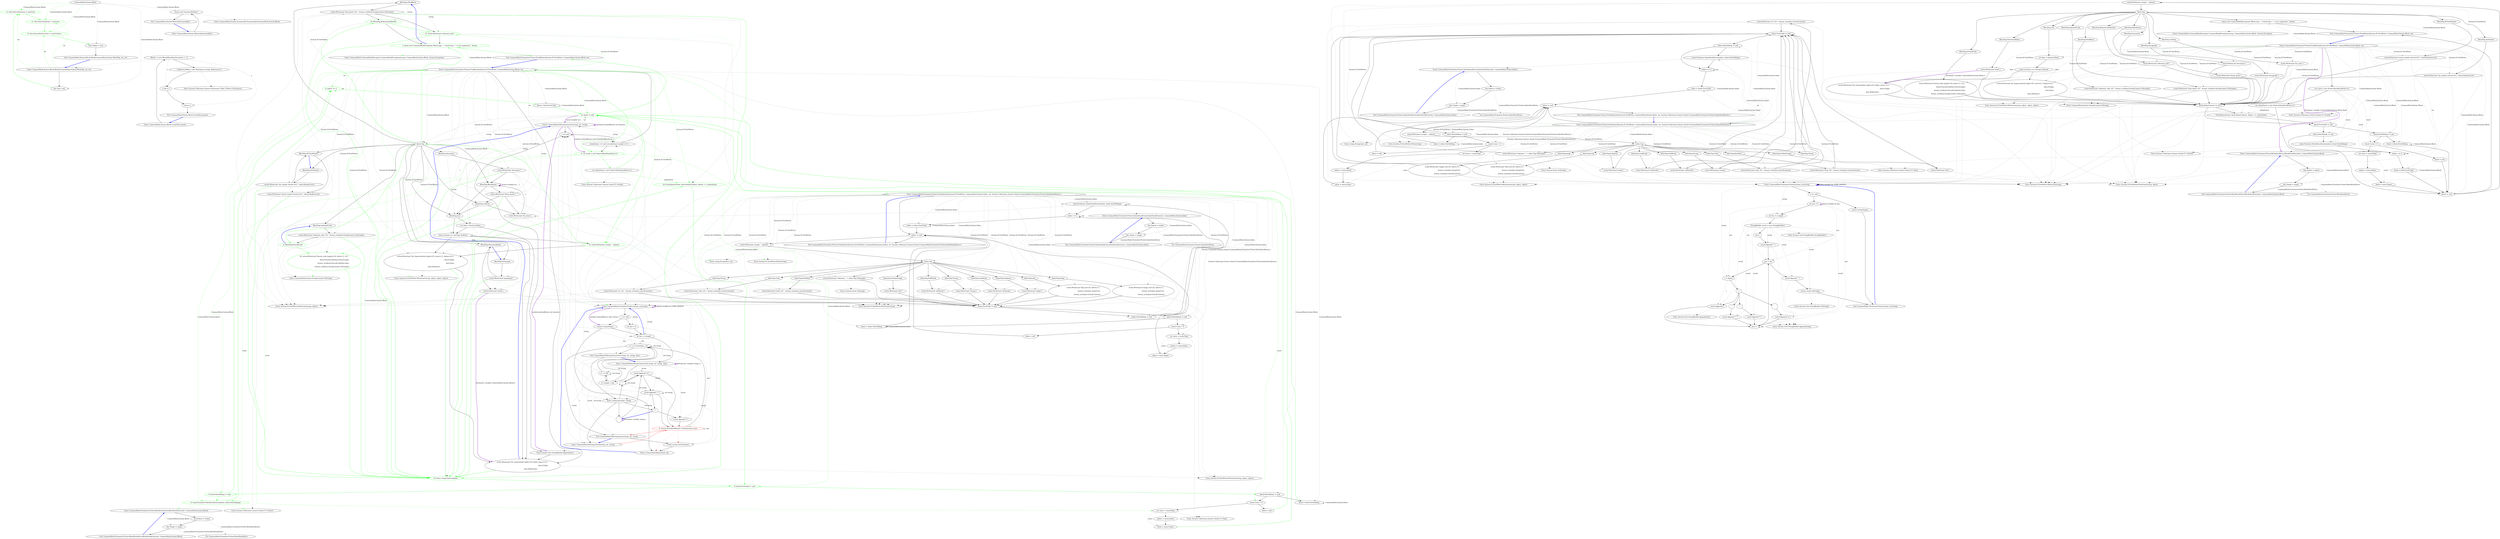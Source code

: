 digraph  {
d2 [cluster="CommonMark.Syntax.Block.Block(CommonMark.Syntax.BlockTag, int, int)", color=green, community=0, label="11: this.SourceStartLine = startLine", span="21-21"];
d18 [label="CommonMark.Syntax.Block", span=""];
d0 [cluster="CommonMark.Syntax.Block.Block(CommonMark.Syntax.BlockTag, int, int)", label="Entry CommonMark.Syntax.Block.Block(CommonMark.Syntax.BlockTag, int, int)", span="18-18"];
d1 [cluster="CommonMark.Syntax.Block.Block(CommonMark.Syntax.BlockTag, int, int)", label="this.Tag = tag", span="20-20"];
d3 [cluster="CommonMark.Syntax.Block.Block(CommonMark.Syntax.BlockTag, int, int)", color=green, community=0, label="11: this.SourceEndLine = startLine", span="22-22"];
d4 [cluster="CommonMark.Syntax.Block.Block(CommonMark.Syntax.BlockTag, int, int)", color=green, community=0, label="13: this.SourceStartColumn = startColumn", span="23-23"];
d5 [cluster="CommonMark.Syntax.Block.Block(CommonMark.Syntax.BlockTag, int, int)", label="this.IsOpen = true", span="24-24"];
d8 [cluster="CommonMark.Syntax.Block.AsEnumerable()", label="return new Enumerable(this);", span="34-34"];
d6 [cluster="CommonMark.Syntax.Block.Block(CommonMark.Syntax.BlockTag, int, int)", label="Exit CommonMark.Syntax.Block.Block(CommonMark.Syntax.BlockTag, int, int)", span="18-18"];
d12 [cluster="CommonMark.Syntax.Block.CreateDocument()", label="Block e = new Block(BlockTag.Document, 1, 1)", span="42-42"];
d7 [cluster="CommonMark.Syntax.Block.AsEnumerable()", label="Entry CommonMark.Syntax.Block.AsEnumerable()", span="32-32"];
d9 [cluster="CommonMark.Syntax.Block.AsEnumerable()", label="Exit CommonMark.Syntax.Block.AsEnumerable()", span="32-32"];
d10 [cluster="CommonMark.Syntax.Enumerable.Enumerable(CommonMark.Syntax.Block)", label="Entry CommonMark.Syntax.Enumerable.Enumerable(CommonMark.Syntax.Block)", span="9-9"];
d11 [cluster="CommonMark.Syntax.Block.CreateDocument()", label="Entry CommonMark.Syntax.Block.CreateDocument()", span="40-40"];
d13 [cluster="CommonMark.Syntax.Block.CreateDocument()", label="e.ReferenceMap = new Dictionary<string, Reference>()", span="43-43"];
d14 [cluster="CommonMark.Syntax.Block.CreateDocument()", label="e.Top = e", span="44-44"];
d15 [cluster="CommonMark.Syntax.Block.CreateDocument()", label="return e;", span="45-45"];
d16 [cluster="CommonMark.Syntax.Block.CreateDocument()", label="Exit CommonMark.Syntax.Block.CreateDocument()", span="40-40"];
d17 [cluster="System.Collections.Generic.Dictionary<TKey, TValue>.Dictionary()", label="Entry System.Collections.Generic.Dictionary<TKey, TValue>.Dictionary()", span="0-0"];
m0_55 [cluster="CommonMark.Formatter.Printer.PrintBlocks(System.IO.TextWriter, CommonMark.Syntax.Block, int)", file="BlockMethods.cs", label="BlockTag.HtmlBlock", span="113-113"];
m0_56 [cluster="CommonMark.Formatter.Printer.PrintBlocks(System.IO.TextWriter, CommonMark.Syntax.Block, int)", file="BlockMethods.cs", label="writer.WriteLine(''html_block {0}'', format_str(block.StringContent.ToString()))", span="114-114"];
m0_57 [cluster="CommonMark.Formatter.Printer.PrintBlocks(System.IO.TextWriter, CommonMark.Syntax.Block, int)", color=green, community=0, file="BlockMethods.cs", label="16: BlockTag.ReferenceDefinition", span="117-117"];
m0_58 [cluster="CommonMark.Formatter.Printer.PrintBlocks(System.IO.TextWriter, CommonMark.Syntax.Block, int)", color=green, community=0, file="BlockMethods.cs", label="16: writer.WriteLine(''reference_def'')", span="118-118"];
m0_59 [cluster="CommonMark.Formatter.Printer.PrintBlocks(System.IO.TextWriter, CommonMark.Syntax.Block, int)", color=green, community=0, file="BlockMethods.cs", label="1: throw new CommonMarkException(''Block type '' + block.Tag + '' is not supported.'', block);", span="122-122"];
m0_81 [cluster="System.IO.TextWriter.WriteLine(string, object)", file="BlockMethods.cs", label="Entry System.IO.TextWriter.WriteLine(string, object)", span="0-0"];
m0_23 [cluster="CommonMark.BString.bninchrr(string, int, string)", file="BlockMethods.cs", label="s == null", span="62-62"];
m0_76 [cluster="string.String(char, int)", file="BlockMethods.cs", label="Entry string.String(char, int)", span="0-0"];
m0_16 [cluster="CommonMark.Formatter.Printer.format_str(string)", file="BlockMethods.cs", label="result.Append(''\\\\'')", span="31-31"];
m0_87 [cluster="System.Collections.Generic.Stack<T>.Pop()", file="BlockMethods.cs", label="Entry System.Collections.Generic.Stack<T>.Pop()", span="0-0"];
m0_0 [cluster="CommonMark.Formatter.Printer.format_str(string)", file="BlockMethods.cs", label="Entry CommonMark.Formatter.Printer.format_str(string)", span="9-9"];
m0_1 [cluster="CommonMark.Formatter.Printer.format_str(string)", file="BlockMethods.cs", label="s == null", span="11-11"];
m0_3 [cluster="CommonMark.Formatter.Printer.format_str(string)", file="BlockMethods.cs", label="int pos = 0", span="14-14"];
m0_2 [cluster="CommonMark.Formatter.Printer.format_str(string)", file="BlockMethods.cs", label="return string.Empty;", span="12-12"];
m0_4 [cluster="CommonMark.Formatter.Printer.format_str(string)", file="BlockMethods.cs", label="int len = s.Length", span="15-15"];
m0_22 [cluster="CommonMark.BString.bninchrr(string, int, string)", file="BlockMethods.cs", label="Entry CommonMark.BString.bninchrr(string, int, string)", span="60-60"];
m0_125 [cluster="System.Enum.ToString()", file="BlockMethods.cs", label="Entry System.Enum.ToString()", span="0-0"];
m0_25 [cluster="CommonMark.BString.bninchrr(string, int, string)", file="BlockMethods.cs", label="invalidchars == null || invalidchars.Length == 0", span="65-65"];
m0_26 [cluster="CommonMark.Formatter.Printer.PrintBlocks(System.IO.TextWriter, CommonMark.Syntax.Block, int)", file="BlockMethods.cs", label="Entry CommonMark.Formatter.Printer.PrintBlocks(System.IO.TextWriter, CommonMark.Syntax.Block, int)", span="46-46"];
m0_29 [cluster="CommonMark.Formatter.Printer.PrintBlocks(System.IO.TextWriter, CommonMark.Syntax.Block, int)", color=green, community=0, file="BlockMethods.cs", label="12: block != null", span="51-51"];
m0_31 [cluster="CommonMark.Formatter.Printer.PrintBlocks(System.IO.TextWriter, CommonMark.Syntax.Block, int)", file="BlockMethods.cs", label="block.Tag", span="55-55"];
m0_34 [cluster="CommonMark.Formatter.Printer.PrintBlocks(System.IO.TextWriter, CommonMark.Syntax.Block, int)", file="BlockMethods.cs", label="BlockTag.BlockQuote", span="61-61"];
m0_35 [cluster="CommonMark.Formatter.Printer.PrintBlocks(System.IO.TextWriter, CommonMark.Syntax.Block, int)", file="BlockMethods.cs", label="writer.WriteLine(''block_quote'')", span="62-62"];
m0_24 [cluster="System.Text.StringBuilder.Append(char)", file="BlockMethods.cs", label="Entry System.Text.StringBuilder.Append(char)", span="0-0"];
m0_27 [cluster="CommonMark.Formatter.Printer.PrintBlocks(System.IO.TextWriter, CommonMark.Syntax.Block, int)", color=green, community=0, file="BlockMethods.cs", label="0: var stack = new Stack<BlockStackEntry>()", span="48-48"];
m0_28 [cluster="CommonMark.Formatter.Printer.PrintBlocks(System.IO.TextWriter, CommonMark.Syntax.Block, int)", file="BlockMethods.cs", label="var inlineStack = new Stack<InlineStackEntry>()", span="49-49"];
m0_30 [cluster="CommonMark.Formatter.Printer.PrintBlocks(System.IO.TextWriter, CommonMark.Syntax.Block, int)", color=green, community=0, file="BlockMethods.cs", label="12: writer.Write(new string(' ', indent))", span="53-53"];
m0_39 [cluster="CommonMark.Formatter.Printer.PrintBlocks(System.IO.TextWriter, CommonMark.Syntax.Block, int)", file="BlockMethods.cs", label="var data = block.ListData", span="70-70"];
m0_40 [cluster="CommonMark.Formatter.Printer.PrintBlocks(System.IO.TextWriter, CommonMark.Syntax.Block, int)", file="BlockMethods.cs", label="data.ListType == ListType.Ordered", span="71-71"];
m0_41 [cluster="CommonMark.Formatter.Printer.PrintBlocks(System.IO.TextWriter, CommonMark.Syntax.Block, int)", file="BlockMethods.cs", label="writer.WriteLine(''list (type=ordered tight={0} start={1} delim={2})'',\r\n                                 data.IsTight,\r\n                                 data.Start,\r\n                                 data.Delimiter)", span="73-76"];
m0_32 [cluster="CommonMark.Formatter.Printer.PrintBlocks(System.IO.TextWriter, CommonMark.Syntax.Block, int)", file="BlockMethods.cs", label="BlockTag.Document", span="57-57"];
m0_33 [cluster="CommonMark.Formatter.Printer.PrintBlocks(System.IO.TextWriter, CommonMark.Syntax.Block, int)", file="BlockMethods.cs", label="writer.WriteLine(''document'')", span="58-58"];
m0_38 [cluster="CommonMark.Formatter.Printer.PrintBlocks(System.IO.TextWriter, CommonMark.Syntax.Block, int)", file="BlockMethods.cs", label="BlockTag.List", span="69-69"];
m0_37 [cluster="CommonMark.Formatter.Printer.PrintBlocks(System.IO.TextWriter, CommonMark.Syntax.Block, int)", file="BlockMethods.cs", label="writer.WriteLine(''list_item'')", span="66-66"];
m0_36 [cluster="CommonMark.Formatter.Printer.PrintBlocks(System.IO.TextWriter, CommonMark.Syntax.Block, int)", file="BlockMethods.cs", label="BlockTag.ListItem", span="65-65"];
m0_42 [cluster="CommonMark.Formatter.Printer.PrintBlocks(System.IO.TextWriter, CommonMark.Syntax.Block, int)", file="BlockMethods.cs", label="writer.WriteLine(''list (type=bullet tight={0} bullet_char={1})'',\r\n                                 data.IsTight,\r\n                                 data.BulletChar)", span="80-82"];
m0_80 [cluster="System.IO.TextWriter.WriteLine(string, object, object)", file="BlockMethods.cs", label="Entry System.IO.TextWriter.WriteLine(string, object, object)", span="0-0"];
m0_51 [cluster="CommonMark.Formatter.Printer.PrintBlocks(System.IO.TextWriter, CommonMark.Syntax.Block, int)", file="BlockMethods.cs", label="BlockTag.IndentedCode", span="102-102"];
m0_52 [cluster="CommonMark.Formatter.Printer.PrintBlocks(System.IO.TextWriter, CommonMark.Syntax.Block, int)", file="BlockMethods.cs", label="writer.WriteLine(''indented_code {0}'', format_str(block.StringContent.ToString()))", span="103-103"];
m0_53 [cluster="CommonMark.Formatter.Printer.PrintBlocks(System.IO.TextWriter, CommonMark.Syntax.Block, int)", color=green, community=0, file="BlockMethods.cs", label="4: BlockTag.FencedCode", span="106-106"];
m0_47 [cluster="CommonMark.Formatter.Printer.PrintBlocks(System.IO.TextWriter, CommonMark.Syntax.Block, int)", file="BlockMethods.cs", label="BlockTag.Paragraph", span="94-94"];
m0_48 [cluster="CommonMark.Formatter.Printer.PrintBlocks(System.IO.TextWriter, CommonMark.Syntax.Block, int)", file="BlockMethods.cs", label="writer.WriteLine(''paragraph'')", span="95-95"];
m0_49 [cluster="CommonMark.Formatter.Printer.PrintBlocks(System.IO.TextWriter, CommonMark.Syntax.Block, int)", file="BlockMethods.cs", label="BlockTag.HorizontalRuler", span="98-98"];
m0_61 [cluster="CommonMark.Formatter.Printer.PrintBlocks(System.IO.TextWriter, CommonMark.Syntax.Block, int)", color=green, community=0, file="BlockMethods.cs", label="16: PrintInlines(writer, block.InlineContent, indent + 2, inlineStack)", span="127-127"];
m0_11 [cluster="CommonMark.Formatter.Printer.format_str(string)", file="BlockMethods.cs", label="'\n'", span="24-24"];
m0_12 [cluster="CommonMark.Formatter.Printer.format_str(string)", file="BlockMethods.cs", label="result.Append(''\\n'')", span="25-25"];
m0_13 [cluster="CommonMark.Formatter.Printer.format_str(string)", file="BlockMethods.cs", label="''''", span="27-27"];
m0_14 [cluster="CommonMark.Formatter.Printer.format_str(string)", file="BlockMethods.cs", label="result.Append(''\\\'''')", span="28-28"];
m0_15 [cluster="CommonMark.Formatter.Printer.format_str(string)", file="BlockMethods.cs", label="'\\'", span="30-30"];
m0_50 [cluster="CommonMark.Formatter.Printer.PrintBlocks(System.IO.TextWriter, CommonMark.Syntax.Block, int)", file="BlockMethods.cs", label="writer.WriteLine(''hrule'')", span="99-99"];
m0_83 [cluster="CommonMark.CommonMarkException.CommonMarkException(string, CommonMark.Syntax.Block, System.Exception)", file="BlockMethods.cs", label="Entry CommonMark.CommonMarkException.CommonMarkException(string, CommonMark.Syntax.Block, System.Exception)", span="51-51"];
m0_82 [cluster="CommonMark.Syntax.StringContent.ToString()", file="BlockMethods.cs", label="Entry CommonMark.Syntax.StringContent.ToString()", span="58-58"];
m0_9 [cluster="CommonMark.BString.binsert(ref string, int, string, char)", file="BlockMethods.cs", label="Exit CommonMark.BString.binsert(ref string, int, string, char)", span="29-29"];
m0_20 [cluster="string.ToCharArray()", file="BlockMethods.cs", label="Entry string.ToCharArray()", span="0-0"];
m0_5 [cluster="CommonMark.BString.binsert(ref string, int, string, char)", file="BlockMethods.cs", label="Entry CommonMark.BString.binsert(ref string, int, string, char)", span="29-29"];
m0_8 [cluster="CommonMark.BString.binsert(ref string, int, string, char)", file="BlockMethods.cs", label="s1 = s1.Insert(pos, s2)", span="33-33"];
m0_10 [cluster="string.Insert(int, string)", file="BlockMethods.cs", label="Entry string.Insert(int, string)", span="0-0"];
m0_17 [cluster="CommonMark.BString.binchr(string, int, string)", file="BlockMethods.cs", label="Entry CommonMark.BString.binchr(string, int, string)", span="49-49"];
m0_19 [cluster="CommonMark.BString.binchr(string, int, string)", file="BlockMethods.cs", label="Exit CommonMark.BString.binchr(string, int, string)", span="49-49"];
m0_18 [cluster="CommonMark.BString.binchr(string, int, string)", color=red, community=0, file="BlockMethods.cs", label="4: return b0.IndexOfAny(b1.ToCharArray(), pos);", span="51-51"];
m0_6 [cluster="CommonMark.BString.binsert(ref string, int, string, char)", file="BlockMethods.cs", label="s1.Length < pos", span="31-31"];
m0_7 [cluster="CommonMark.BString.binsert(ref string, int, string, char)", file="BlockMethods.cs", label="s1 += fill", span="32-32"];
m0_21 [cluster="string.IndexOfAny(char[], int)", file="BlockMethods.cs", label="Entry string.IndexOfAny(char[], int)", span="0-0"];
m0_78 [cluster="System.IO.TextWriter.WriteLine(string)", file="BlockMethods.cs", label="Entry System.IO.TextWriter.WriteLine(string)", span="0-0"];
m0_114 [cluster="CommonMark.Formatter.Printer.PrintInlines(System.IO.TextWriter, CommonMark.Syntax.Inline, int, System.Collections.Generic.Stack<CommonMark.Formatter.Printer.InlineStackEntry>)", file="BlockMethods.cs", label="stack.Push(new InlineStackEntry(indent, inline.NextSibling))", span="215-215"];
m0_84 [cluster="CommonMark.Formatter.Printer.PrintInlines(System.IO.TextWriter, CommonMark.Syntax.Inline, int, System.Collections.Generic.Stack<CommonMark.Formatter.Printer.InlineStackEntry>)", file="BlockMethods.cs", label="Entry CommonMark.Formatter.Printer.PrintInlines(System.IO.TextWriter, CommonMark.Syntax.Inline, int, System.Collections.Generic.Stack<CommonMark.Formatter.Printer.InlineStackEntry>)", span="155-155"];
m0_89 [cluster="CommonMark.Formatter.Printer.PrintInlines(System.IO.TextWriter, CommonMark.Syntax.Inline, int, System.Collections.Generic.Stack<CommonMark.Formatter.Printer.InlineStackEntry>)", file="BlockMethods.cs", label="writer.Write(new string(' ', indent))", span="159-159"];
m0_92 [cluster="CommonMark.Formatter.Printer.PrintInlines(System.IO.TextWriter, CommonMark.Syntax.Inline, int, System.Collections.Generic.Stack<CommonMark.Formatter.Printer.InlineStackEntry>)", file="BlockMethods.cs", label="writer.WriteLine(''str {0}'', format_str(inline.LiteralContent))", span="164-164"];
m0_98 [cluster="CommonMark.Formatter.Printer.PrintInlines(System.IO.TextWriter, CommonMark.Syntax.Inline, int, System.Collections.Generic.Stack<CommonMark.Formatter.Printer.InlineStackEntry>)", file="BlockMethods.cs", label="writer.WriteLine(''code {0}'', format_str(inline.LiteralContent))", span="176-176"];
m0_100 [cluster="CommonMark.Formatter.Printer.PrintInlines(System.IO.TextWriter, CommonMark.Syntax.Inline, int, System.Collections.Generic.Stack<CommonMark.Formatter.Printer.InlineStackEntry>)", file="BlockMethods.cs", label="writer.WriteLine(''html {0}'', format_str(inline.LiteralContent))", span="180-180"];
m0_102 [cluster="CommonMark.Formatter.Printer.PrintInlines(System.IO.TextWriter, CommonMark.Syntax.Inline, int, System.Collections.Generic.Stack<CommonMark.Formatter.Printer.InlineStackEntry>)", file="BlockMethods.cs", label="writer.WriteLine(''link url={0} title={1}'',\r\n                               format_str(inline.TargetUrl),\r\n                               format_str(inline.LiteralContent))", span="184-186"];
m0_104 [cluster="CommonMark.Formatter.Printer.PrintInlines(System.IO.TextWriter, CommonMark.Syntax.Inline, int, System.Collections.Generic.Stack<CommonMark.Formatter.Printer.InlineStackEntry>)", file="BlockMethods.cs", label="writer.WriteLine(''image url={0} title={1}'',\r\n                               format_str(inline.TargetUrl),\r\n                               format_str(inline.LiteralContent))", span="190-192"];
m0_94 [cluster="CommonMark.Formatter.Printer.PrintInlines(System.IO.TextWriter, CommonMark.Syntax.Inline, int, System.Collections.Generic.Stack<CommonMark.Formatter.Printer.InlineStackEntry>)", file="BlockMethods.cs", label="writer.WriteLine(''linebreak'')", span="168-168"];
m0_96 [cluster="CommonMark.Formatter.Printer.PrintInlines(System.IO.TextWriter, CommonMark.Syntax.Inline, int, System.Collections.Generic.Stack<CommonMark.Formatter.Printer.InlineStackEntry>)", file="BlockMethods.cs", label="writer.WriteLine(''softbreak'')", span="172-172"];
m0_106 [cluster="CommonMark.Formatter.Printer.PrintInlines(System.IO.TextWriter, CommonMark.Syntax.Inline, int, System.Collections.Generic.Stack<CommonMark.Formatter.Printer.InlineStackEntry>)", file="BlockMethods.cs", label="writer.WriteLine(''strong'')", span="196-196"];
m0_108 [cluster="CommonMark.Formatter.Printer.PrintInlines(System.IO.TextWriter, CommonMark.Syntax.Inline, int, System.Collections.Generic.Stack<CommonMark.Formatter.Printer.InlineStackEntry>)", file="BlockMethods.cs", label="writer.WriteLine(''emph'')", span="200-200"];
m0_110 [cluster="CommonMark.Formatter.Printer.PrintInlines(System.IO.TextWriter, CommonMark.Syntax.Inline, int, System.Collections.Generic.Stack<CommonMark.Formatter.Printer.InlineStackEntry>)", file="BlockMethods.cs", label="writer.WriteLine(''del'')", span="204-204"];
m0_111 [cluster="CommonMark.Formatter.Printer.PrintInlines(System.IO.TextWriter, CommonMark.Syntax.Inline, int, System.Collections.Generic.Stack<CommonMark.Formatter.Printer.InlineStackEntry>)", file="BlockMethods.cs", label="writer.WriteLine(''unknown: '' + inline.Tag.ToString())", span="208-208"];
m0_124 [cluster="CommonMark.Formatter.Printer.PrintInlines(System.IO.TextWriter, CommonMark.Syntax.Inline, int, System.Collections.Generic.Stack<CommonMark.Formatter.Printer.InlineStackEntry>)", file="BlockMethods.cs", label="Exit CommonMark.Formatter.Printer.PrintInlines(System.IO.TextWriter, CommonMark.Syntax.Inline, int, System.Collections.Generic.Stack<CommonMark.Formatter.Printer.InlineStackEntry>)", span="155-155"];
m0_88 [cluster="CommonMark.Formatter.Printer.PrintInlines(System.IO.TextWriter, CommonMark.Syntax.Inline, int, System.Collections.Generic.Stack<CommonMark.Formatter.Printer.InlineStackEntry>)", file="BlockMethods.cs", label="inline != null", span="157-157"];
m0_90 [cluster="CommonMark.Formatter.Printer.PrintInlines(System.IO.TextWriter, CommonMark.Syntax.Inline, int, System.Collections.Generic.Stack<CommonMark.Formatter.Printer.InlineStackEntry>)", file="BlockMethods.cs", label="inline.Tag", span="161-161"];
m0_112 [cluster="CommonMark.Formatter.Printer.PrintInlines(System.IO.TextWriter, CommonMark.Syntax.Inline, int, System.Collections.Generic.Stack<CommonMark.Formatter.Printer.InlineStackEntry>)", file="BlockMethods.cs", label="inline.FirstChild != null", span="212-212"];
m0_113 [cluster="CommonMark.Formatter.Printer.PrintInlines(System.IO.TextWriter, CommonMark.Syntax.Inline, int, System.Collections.Generic.Stack<CommonMark.Formatter.Printer.InlineStackEntry>)", file="BlockMethods.cs", label="inline.NextSibling != null", span="214-214"];
m0_115 [cluster="CommonMark.Formatter.Printer.PrintInlines(System.IO.TextWriter, CommonMark.Syntax.Inline, int, System.Collections.Generic.Stack<CommonMark.Formatter.Printer.InlineStackEntry>)", file="BlockMethods.cs", label="indent += 2", span="217-217"];
m0_116 [cluster="CommonMark.Formatter.Printer.PrintInlines(System.IO.TextWriter, CommonMark.Syntax.Inline, int, System.Collections.Generic.Stack<CommonMark.Formatter.Printer.InlineStackEntry>)", file="BlockMethods.cs", label="inline = inline.FirstChild", span="218-218"];
m0_117 [cluster="CommonMark.Formatter.Printer.PrintInlines(System.IO.TextWriter, CommonMark.Syntax.Inline, int, System.Collections.Generic.Stack<CommonMark.Formatter.Printer.InlineStackEntry>)", file="BlockMethods.cs", label="inline.NextSibling != null", span="220-220"];
m0_118 [cluster="CommonMark.Formatter.Printer.PrintInlines(System.IO.TextWriter, CommonMark.Syntax.Inline, int, System.Collections.Generic.Stack<CommonMark.Formatter.Printer.InlineStackEntry>)", file="BlockMethods.cs", label="inline = inline.NextSibling", span="222-222"];
m0_119 [cluster="CommonMark.Formatter.Printer.PrintInlines(System.IO.TextWriter, CommonMark.Syntax.Inline, int, System.Collections.Generic.Stack<CommonMark.Formatter.Printer.InlineStackEntry>)", file="BlockMethods.cs", label="stack.Count > 0", span="224-224"];
m0_120 [cluster="CommonMark.Formatter.Printer.PrintInlines(System.IO.TextWriter, CommonMark.Syntax.Inline, int, System.Collections.Generic.Stack<CommonMark.Formatter.Printer.InlineStackEntry>)", file="BlockMethods.cs", label="var entry = stack.Pop()", span="226-226"];
m0_91 [cluster="CommonMark.Formatter.Printer.PrintInlines(System.IO.TextWriter, CommonMark.Syntax.Inline, int, System.Collections.Generic.Stack<CommonMark.Formatter.Printer.InlineStackEntry>)", file="BlockMethods.cs", label="InlineTag.String", span="163-163"];
m0_97 [cluster="CommonMark.Formatter.Printer.PrintInlines(System.IO.TextWriter, CommonMark.Syntax.Inline, int, System.Collections.Generic.Stack<CommonMark.Formatter.Printer.InlineStackEntry>)", file="BlockMethods.cs", label="InlineTag.Code", span="175-175"];
m0_99 [cluster="CommonMark.Formatter.Printer.PrintInlines(System.IO.TextWriter, CommonMark.Syntax.Inline, int, System.Collections.Generic.Stack<CommonMark.Formatter.Printer.InlineStackEntry>)", file="BlockMethods.cs", label="InlineTag.RawHtml", span="179-179"];
m0_101 [cluster="CommonMark.Formatter.Printer.PrintInlines(System.IO.TextWriter, CommonMark.Syntax.Inline, int, System.Collections.Generic.Stack<CommonMark.Formatter.Printer.InlineStackEntry>)", file="BlockMethods.cs", label="InlineTag.Link", span="183-183"];
m0_103 [cluster="CommonMark.Formatter.Printer.PrintInlines(System.IO.TextWriter, CommonMark.Syntax.Inline, int, System.Collections.Generic.Stack<CommonMark.Formatter.Printer.InlineStackEntry>)", file="BlockMethods.cs", label="InlineTag.Image", span="189-189"];
m0_93 [cluster="CommonMark.Formatter.Printer.PrintInlines(System.IO.TextWriter, CommonMark.Syntax.Inline, int, System.Collections.Generic.Stack<CommonMark.Formatter.Printer.InlineStackEntry>)", file="BlockMethods.cs", label="InlineTag.LineBreak", span="167-167"];
m0_95 [cluster="CommonMark.Formatter.Printer.PrintInlines(System.IO.TextWriter, CommonMark.Syntax.Inline, int, System.Collections.Generic.Stack<CommonMark.Formatter.Printer.InlineStackEntry>)", file="BlockMethods.cs", label="InlineTag.SoftBreak", span="171-171"];
m0_105 [cluster="CommonMark.Formatter.Printer.PrintInlines(System.IO.TextWriter, CommonMark.Syntax.Inline, int, System.Collections.Generic.Stack<CommonMark.Formatter.Printer.InlineStackEntry>)", file="BlockMethods.cs", label="InlineTag.Strong", span="195-195"];
m0_107 [cluster="CommonMark.Formatter.Printer.PrintInlines(System.IO.TextWriter, CommonMark.Syntax.Inline, int, System.Collections.Generic.Stack<CommonMark.Formatter.Printer.InlineStackEntry>)", file="BlockMethods.cs", label="InlineTag.Emphasis", span="199-199"];
m0_109 [cluster="CommonMark.Formatter.Printer.PrintInlines(System.IO.TextWriter, CommonMark.Syntax.Inline, int, System.Collections.Generic.Stack<CommonMark.Formatter.Printer.InlineStackEntry>)", file="BlockMethods.cs", label="InlineTag.Strikethrough", span="203-203"];
m0_123 [cluster="CommonMark.Formatter.Printer.PrintInlines(System.IO.TextWriter, CommonMark.Syntax.Inline, int, System.Collections.Generic.Stack<CommonMark.Formatter.Printer.InlineStackEntry>)", file="BlockMethods.cs", label="inline = null", span="232-232"];
m0_122 [cluster="CommonMark.Formatter.Printer.PrintInlines(System.IO.TextWriter, CommonMark.Syntax.Inline, int, System.Collections.Generic.Stack<CommonMark.Formatter.Printer.InlineStackEntry>)", file="BlockMethods.cs", label="inline = entry.Target", span="228-228"];
m0_121 [cluster="CommonMark.Formatter.Printer.PrintInlines(System.IO.TextWriter, CommonMark.Syntax.Inline, int, System.Collections.Generic.Stack<CommonMark.Formatter.Printer.InlineStackEntry>)", file="BlockMethods.cs", label="indent = entry.Indent", span="227-227"];
m0_46 [cluster="CommonMark.Formatter.Printer.PrintBlocks(System.IO.TextWriter, CommonMark.Syntax.Block, int)", file="BlockMethods.cs", label="writer.WriteLine(''setext_header (level={0})'', block.HeaderLevel)", span="91-91"];
m0_43 [cluster="CommonMark.Formatter.Printer.PrintBlocks(System.IO.TextWriter, CommonMark.Syntax.Block, int)", file="BlockMethods.cs", label="BlockTag.AtxHeader", span="86-86"];
m0_44 [cluster="CommonMark.Formatter.Printer.PrintBlocks(System.IO.TextWriter, CommonMark.Syntax.Block, int)", file="BlockMethods.cs", label="writer.WriteLine(''atx_header (level={0})'', block.HeaderLevel)", span="87-87"];
m0_45 [cluster="CommonMark.Formatter.Printer.PrintBlocks(System.IO.TextWriter, CommonMark.Syntax.Block, int)", file="BlockMethods.cs", label="BlockTag.SETextHeader", span="90-90"];
m0_54 [cluster="CommonMark.Formatter.Printer.PrintBlocks(System.IO.TextWriter, CommonMark.Syntax.Block, int)", color=green, community=0, file="BlockMethods.cs", label="16: writer.WriteLine(''fenced_code length={0} info={1} {2}'',\r\n                               block.FencedCodeData.FenceLength,\r\n                               format_str(block.FencedCodeData.Info),\r\n                               format_str(block.StringContent.ToString()))", span="107-110"];
m0_64 [cluster="CommonMark.Formatter.Printer.PrintBlocks(System.IO.TextWriter, CommonMark.Syntax.Block, int)", color=green, community=0, file="BlockMethods.cs", label="0: stack.Push(new BlockStackEntry(indent, block.NextSibling))", span="133-133"];
m0_69 [cluster="CommonMark.Formatter.Printer.PrintBlocks(System.IO.TextWriter, CommonMark.Syntax.Block, int)", file="BlockMethods.cs", label="stack.Count > 0", span="142-142"];
m0_70 [cluster="CommonMark.Formatter.Printer.PrintBlocks(System.IO.TextWriter, CommonMark.Syntax.Block, int)", file="BlockMethods.cs", label="var entry = stack.Pop()", span="144-144"];
m0_66 [cluster="CommonMark.Formatter.Printer.PrintBlocks(System.IO.TextWriter, CommonMark.Syntax.Block, int)", file="BlockMethods.cs", label="block = block.FirstChild", span="136-136"];
m0_68 [cluster="CommonMark.Formatter.Printer.PrintBlocks(System.IO.TextWriter, CommonMark.Syntax.Block, int)", file="BlockMethods.cs", label="block = block.NextSibling", span="140-140"];
m0_73 [cluster="CommonMark.Formatter.Printer.PrintBlocks(System.IO.TextWriter, CommonMark.Syntax.Block, int)", file="BlockMethods.cs", label="block = null", span="150-150"];
m0_72 [cluster="CommonMark.Formatter.Printer.PrintBlocks(System.IO.TextWriter, CommonMark.Syntax.Block, int)", file="BlockMethods.cs", label="block = entry.Target", span="146-146"];
m0_60 [cluster="string.Substring(int)", color=green, community=0, file="BlockMethods.cs", label="16: Entry string.Substring(int)", span="0-0"];
m0_62 [cluster="CommonMark.Formatter.Printer.PrintBlocks(System.IO.TextWriter, CommonMark.Syntax.Block, int)", color=green, community=0, file="BlockMethods.cs", label="0: block.FirstChild != null", span="130-130"];
m0_63 [cluster="CommonMark.Formatter.Printer.PrintBlocks(System.IO.TextWriter, CommonMark.Syntax.Block, int)", color=green, community=0, file="BlockMethods.cs", label="0: block.NextSibling != null", span="132-132"];
m0_67 [cluster="CommonMark.Formatter.Printer.PrintBlocks(System.IO.TextWriter, CommonMark.Syntax.Block, int)", file="BlockMethods.cs", label="block.NextSibling != null", span="138-138"];
m0_65 [cluster="CommonMark.Formatter.Printer.PrintBlocks(System.IO.TextWriter, CommonMark.Syntax.Block, int)", color=green, community=0, file="BlockMethods.cs", label="0: indent += 2", span="135-135"];
m0_71 [cluster="CommonMark.Formatter.Printer.PrintBlocks(System.IO.TextWriter, CommonMark.Syntax.Block, int)", file="BlockMethods.cs", label="indent = entry.Indent", span="145-145"];
m0_74 [cluster="CommonMark.Formatter.Printer.PrintBlocks(System.IO.TextWriter, CommonMark.Syntax.Block, int)", file="BlockMethods.cs", label="Exit CommonMark.Formatter.Printer.PrintBlocks(System.IO.TextWriter, CommonMark.Syntax.Block, int)", span="46-46"];
m0_75 [cluster="System.Collections.Generic.Stack<T>.Stack()", file="BlockMethods.cs", label="Entry System.Collections.Generic.Stack<T>.Stack()", span="0-0"];
m0_77 [cluster="System.IO.TextWriter.Write(string)", file="BlockMethods.cs", label="Entry System.IO.TextWriter.Write(string)", span="0-0"];
m0_129 [cluster="CommonMark.Formatter.Printer.BlockStackEntry.BlockStackEntry(int, CommonMark.Syntax.Block)", file="BlockMethods.cs", label="Exit CommonMark.Formatter.Printer.BlockStackEntry.BlockStackEntry(int, CommonMark.Syntax.Block)", span="241-241"];
m0_85 [cluster="CommonMark.Formatter.Printer.BlockStackEntry.BlockStackEntry(int, CommonMark.Syntax.Block)", file="BlockMethods.cs", label="Entry CommonMark.Formatter.Printer.BlockStackEntry.BlockStackEntry(int, CommonMark.Syntax.Block)", span="241-241"];
m0_127 [cluster="CommonMark.Formatter.Printer.BlockStackEntry.BlockStackEntry(int, CommonMark.Syntax.Block)", file="BlockMethods.cs", label="this.Indent = indent", span="243-243"];
m0_128 [cluster="CommonMark.Formatter.Printer.BlockStackEntry.BlockStackEntry(int, CommonMark.Syntax.Block)", file="BlockMethods.cs", label="this.Target = target", span="244-244"];
m0_86 [cluster="System.Collections.Generic.Stack<T>.Push(T)", file="BlockMethods.cs", label="Entry System.Collections.Generic.Stack<T>.Push(T)", span="0-0"];
m0_132 [cluster="CommonMark.Formatter.Printer.InlineStackEntry.InlineStackEntry(int, CommonMark.Syntax.Inline)", file="BlockMethods.cs", label="Exit CommonMark.Formatter.Printer.InlineStackEntry.InlineStackEntry(int, CommonMark.Syntax.Inline)", span="251-251"];
m0_126 [cluster="CommonMark.Formatter.Printer.InlineStackEntry.InlineStackEntry(int, CommonMark.Syntax.Inline)", file="BlockMethods.cs", label="Entry CommonMark.Formatter.Printer.InlineStackEntry.InlineStackEntry(int, CommonMark.Syntax.Inline)", span="251-251"];
m0_130 [cluster="CommonMark.Formatter.Printer.InlineStackEntry.InlineStackEntry(int, CommonMark.Syntax.Inline)", file="BlockMethods.cs", label="this.Indent = indent", span="253-253"];
m0_131 [cluster="CommonMark.Formatter.Printer.InlineStackEntry.InlineStackEntry(int, CommonMark.Syntax.Inline)", file="BlockMethods.cs", label="this.Target = target", span="254-254"];
m0_79 [cluster="System.IO.TextWriter.WriteLine(string, object, object, object)", file="BlockMethods.cs", label="Entry System.IO.TextWriter.WriteLine(string, object, object, object)", span="0-0"];
m0_133 [file="BlockMethods.cs", label="out CommonMark.Formatter.Printer.BlockStackEntry", span=""];
m0_134 [file="BlockMethods.cs", label="out CommonMark.Formatter.Printer.InlineStackEntry", span=""];
m4_81 [cluster="System.IO.TextWriter.WriteLine(string, object)", file="Utilities.cs", label="Entry System.IO.TextWriter.WriteLine(string, object)", span="0-0"];
m4_23 [cluster="System.Text.StringBuilder.Append(string)", file="Utilities.cs", label="Entry System.Text.StringBuilder.Append(string)", span="0-0"];
m4_76 [cluster="string.String(char, int)", file="Utilities.cs", label="Entry string.String(char, int)", span="0-0"];
m4_87 [cluster="System.Collections.Generic.Stack<T>.Pop()", file="Utilities.cs", label="Entry System.Collections.Generic.Stack<T>.Pop()", span="0-0"];
m4_22 [cluster="System.Text.StringBuilder.StringBuilder()", file="Utilities.cs", label="Entry System.Text.StringBuilder.StringBuilder()", span="0-0"];
m4_125 [cluster="System.Enum.ToString()", file="Utilities.cs", label="Entry System.Enum.ToString()", span="0-0"];
m4_25 [cluster="System.Text.StringBuilder.ToString()", file="Utilities.cs", label="Entry System.Text.StringBuilder.ToString()", span="0-0"];
m4_80 [cluster="System.IO.TextWriter.WriteLine(string, object, object)", file="Utilities.cs", label="Entry System.IO.TextWriter.WriteLine(string, object, object)", span="0-0"];
m4_24 [cluster="System.Text.StringBuilder.Append(char)", file="Utilities.cs", label="Entry System.Text.StringBuilder.Append(char)", span="0-0"];
m4_83 [cluster="CommonMark.CommonMarkException.CommonMarkException(string, CommonMark.Syntax.Block, System.Exception)", file="Utilities.cs", label="Entry CommonMark.CommonMarkException.CommonMarkException(string, CommonMark.Syntax.Block, System.Exception)", span="51-51"];
m4_82 [cluster="CommonMark.Syntax.StringContent.ToString()", file="Utilities.cs", label="Entry CommonMark.Syntax.StringContent.ToString()", span="58-58"];
m4_0 [cluster="CommonMark.Formatter.Printer.format_str(string)", file="Utilities.cs", label="Entry CommonMark.Formatter.Printer.format_str(string)", span="9-9"];
m4_1 [cluster="CommonMark.Formatter.Printer.format_str(string)", file="Utilities.cs", label="s == null", span="11-11"];
m4_4 [cluster="CommonMark.Formatter.Printer.format_str(string)", file="Utilities.cs", label="int len = s.Length", span="15-15"];
m4_9 [cluster="CommonMark.Formatter.Printer.format_str(string)", file="Utilities.cs", label="c = s[pos]", span="21-21"];
m4_2 [cluster="CommonMark.Formatter.Printer.format_str(string)", file="Utilities.cs", label="return string.Empty;", span="12-12"];
m4_3 [cluster="CommonMark.Formatter.Printer.format_str(string)", file="Utilities.cs", label="int pos = 0", span="14-14"];
m4_8 [cluster="CommonMark.Formatter.Printer.format_str(string)", file="Utilities.cs", label="pos < len", span="19-19"];
m4_18 [cluster="CommonMark.Formatter.Printer.format_str(string)", file="Utilities.cs", label="pos++", span="37-37"];
m4_5 [cluster="CommonMark.Formatter.Printer.format_str(string)", file="Utilities.cs", label="StringBuilder result = new StringBuilder()", span="16-16"];
m4_6 [cluster="CommonMark.Formatter.Printer.format_str(string)", file="Utilities.cs", label="char c", span="17-17"];
m4_7 [cluster="CommonMark.Formatter.Printer.format_str(string)", file="Utilities.cs", label="result.Append(''\'''')", span="18-18"];
m4_12 [cluster="CommonMark.Formatter.Printer.format_str(string)", file="Utilities.cs", label="result.Append(''\\n'')", span="25-25"];
m4_14 [cluster="CommonMark.Formatter.Printer.format_str(string)", file="Utilities.cs", label="result.Append(''\\\'''')", span="28-28"];
m4_16 [cluster="CommonMark.Formatter.Printer.format_str(string)", file="Utilities.cs", label="result.Append(''\\\\'')", span="31-31"];
m4_17 [cluster="CommonMark.Formatter.Printer.format_str(string)", file="Utilities.cs", label="result.Append(c)", span="34-34"];
m4_19 [cluster="CommonMark.Formatter.Printer.format_str(string)", file="Utilities.cs", label="result.Append(''\'''')", span="39-39"];
m4_20 [cluster="CommonMark.Formatter.Printer.format_str(string)", file="Utilities.cs", label="return result.ToString();", span="40-40"];
m4_10 [cluster="CommonMark.Formatter.Printer.format_str(string)", file="Utilities.cs", label=c, span="22-22"];
m4_11 [cluster="CommonMark.Formatter.Printer.format_str(string)", file="Utilities.cs", label="'\n'", span="24-24"];
m4_13 [cluster="CommonMark.Formatter.Printer.format_str(string)", file="Utilities.cs", label="''''", span="27-27"];
m4_15 [cluster="CommonMark.Formatter.Printer.format_str(string)", file="Utilities.cs", label="'\\'", span="30-30"];
m4_21 [cluster="CommonMark.Formatter.Printer.format_str(string)", file="Utilities.cs", label="Exit CommonMark.Formatter.Printer.format_str(string)", span="9-9"];
m4_78 [cluster="System.IO.TextWriter.WriteLine(string)", file="Utilities.cs", label="Entry System.IO.TextWriter.WriteLine(string)", span="0-0"];
m4_124 [cluster="CommonMark.Formatter.Printer.PrintInlines(System.IO.TextWriter, CommonMark.Syntax.Inline, int, System.Collections.Generic.Stack<CommonMark.Formatter.Printer.InlineStackEntry>)", file="Utilities.cs", label="Exit CommonMark.Formatter.Printer.PrintInlines(System.IO.TextWriter, CommonMark.Syntax.Inline, int, System.Collections.Generic.Stack<CommonMark.Formatter.Printer.InlineStackEntry>)", span="155-155"];
m4_84 [cluster="CommonMark.Formatter.Printer.PrintInlines(System.IO.TextWriter, CommonMark.Syntax.Inline, int, System.Collections.Generic.Stack<CommonMark.Formatter.Printer.InlineStackEntry>)", file="Utilities.cs", label="Entry CommonMark.Formatter.Printer.PrintInlines(System.IO.TextWriter, CommonMark.Syntax.Inline, int, System.Collections.Generic.Stack<CommonMark.Formatter.Printer.InlineStackEntry>)", span="155-155"];
m4_88 [cluster="CommonMark.Formatter.Printer.PrintInlines(System.IO.TextWriter, CommonMark.Syntax.Inline, int, System.Collections.Generic.Stack<CommonMark.Formatter.Printer.InlineStackEntry>)", file="Utilities.cs", label="inline != null", span="157-157"];
m4_89 [cluster="CommonMark.Formatter.Printer.PrintInlines(System.IO.TextWriter, CommonMark.Syntax.Inline, int, System.Collections.Generic.Stack<CommonMark.Formatter.Printer.InlineStackEntry>)", file="Utilities.cs", label="writer.Write(new string(' ', indent))", span="159-159"];
m4_90 [cluster="CommonMark.Formatter.Printer.PrintInlines(System.IO.TextWriter, CommonMark.Syntax.Inline, int, System.Collections.Generic.Stack<CommonMark.Formatter.Printer.InlineStackEntry>)", file="Utilities.cs", label="inline.Tag", span="161-161"];
m4_92 [cluster="CommonMark.Formatter.Printer.PrintInlines(System.IO.TextWriter, CommonMark.Syntax.Inline, int, System.Collections.Generic.Stack<CommonMark.Formatter.Printer.InlineStackEntry>)", file="Utilities.cs", label="writer.WriteLine(''str {0}'', format_str(inline.LiteralContent))", span="164-164"];
m4_94 [cluster="CommonMark.Formatter.Printer.PrintInlines(System.IO.TextWriter, CommonMark.Syntax.Inline, int, System.Collections.Generic.Stack<CommonMark.Formatter.Printer.InlineStackEntry>)", file="Utilities.cs", label="writer.WriteLine(''linebreak'')", span="168-168"];
m4_96 [cluster="CommonMark.Formatter.Printer.PrintInlines(System.IO.TextWriter, CommonMark.Syntax.Inline, int, System.Collections.Generic.Stack<CommonMark.Formatter.Printer.InlineStackEntry>)", file="Utilities.cs", label="writer.WriteLine(''softbreak'')", span="172-172"];
m4_98 [cluster="CommonMark.Formatter.Printer.PrintInlines(System.IO.TextWriter, CommonMark.Syntax.Inline, int, System.Collections.Generic.Stack<CommonMark.Formatter.Printer.InlineStackEntry>)", file="Utilities.cs", label="writer.WriteLine(''code {0}'', format_str(inline.LiteralContent))", span="176-176"];
m4_100 [cluster="CommonMark.Formatter.Printer.PrintInlines(System.IO.TextWriter, CommonMark.Syntax.Inline, int, System.Collections.Generic.Stack<CommonMark.Formatter.Printer.InlineStackEntry>)", file="Utilities.cs", label="writer.WriteLine(''html {0}'', format_str(inline.LiteralContent))", span="180-180"];
m4_102 [cluster="CommonMark.Formatter.Printer.PrintInlines(System.IO.TextWriter, CommonMark.Syntax.Inline, int, System.Collections.Generic.Stack<CommonMark.Formatter.Printer.InlineStackEntry>)", file="Utilities.cs", label="writer.WriteLine(''link url={0} title={1}'',\r\n                               format_str(inline.TargetUrl),\r\n                               format_str(inline.LiteralContent))", span="184-186"];
m4_104 [cluster="CommonMark.Formatter.Printer.PrintInlines(System.IO.TextWriter, CommonMark.Syntax.Inline, int, System.Collections.Generic.Stack<CommonMark.Formatter.Printer.InlineStackEntry>)", file="Utilities.cs", label="writer.WriteLine(''image url={0} title={1}'',\r\n                               format_str(inline.TargetUrl),\r\n                               format_str(inline.LiteralContent))", span="190-192"];
m4_106 [cluster="CommonMark.Formatter.Printer.PrintInlines(System.IO.TextWriter, CommonMark.Syntax.Inline, int, System.Collections.Generic.Stack<CommonMark.Formatter.Printer.InlineStackEntry>)", file="Utilities.cs", label="writer.WriteLine(''strong'')", span="196-196"];
m4_108 [cluster="CommonMark.Formatter.Printer.PrintInlines(System.IO.TextWriter, CommonMark.Syntax.Inline, int, System.Collections.Generic.Stack<CommonMark.Formatter.Printer.InlineStackEntry>)", file="Utilities.cs", label="writer.WriteLine(''emph'')", span="200-200"];
m4_110 [cluster="CommonMark.Formatter.Printer.PrintInlines(System.IO.TextWriter, CommonMark.Syntax.Inline, int, System.Collections.Generic.Stack<CommonMark.Formatter.Printer.InlineStackEntry>)", file="Utilities.cs", label="writer.WriteLine(''del'')", span="204-204"];
m4_111 [cluster="CommonMark.Formatter.Printer.PrintInlines(System.IO.TextWriter, CommonMark.Syntax.Inline, int, System.Collections.Generic.Stack<CommonMark.Formatter.Printer.InlineStackEntry>)", file="Utilities.cs", label="writer.WriteLine(''unknown: '' + inline.Tag.ToString())", span="208-208"];
m4_112 [cluster="CommonMark.Formatter.Printer.PrintInlines(System.IO.TextWriter, CommonMark.Syntax.Inline, int, System.Collections.Generic.Stack<CommonMark.Formatter.Printer.InlineStackEntry>)", file="Utilities.cs", label="inline.FirstChild != null", span="212-212"];
m4_113 [cluster="CommonMark.Formatter.Printer.PrintInlines(System.IO.TextWriter, CommonMark.Syntax.Inline, int, System.Collections.Generic.Stack<CommonMark.Formatter.Printer.InlineStackEntry>)", file="Utilities.cs", label="inline.NextSibling != null", span="214-214"];
m4_114 [cluster="CommonMark.Formatter.Printer.PrintInlines(System.IO.TextWriter, CommonMark.Syntax.Inline, int, System.Collections.Generic.Stack<CommonMark.Formatter.Printer.InlineStackEntry>)", file="Utilities.cs", label="stack.Push(new InlineStackEntry(indent, inline.NextSibling))", span="215-215"];
m4_115 [cluster="CommonMark.Formatter.Printer.PrintInlines(System.IO.TextWriter, CommonMark.Syntax.Inline, int, System.Collections.Generic.Stack<CommonMark.Formatter.Printer.InlineStackEntry>)", file="Utilities.cs", label="indent += 2", span="217-217"];
m4_116 [cluster="CommonMark.Formatter.Printer.PrintInlines(System.IO.TextWriter, CommonMark.Syntax.Inline, int, System.Collections.Generic.Stack<CommonMark.Formatter.Printer.InlineStackEntry>)", file="Utilities.cs", label="inline = inline.FirstChild", span="218-218"];
m4_117 [cluster="CommonMark.Formatter.Printer.PrintInlines(System.IO.TextWriter, CommonMark.Syntax.Inline, int, System.Collections.Generic.Stack<CommonMark.Formatter.Printer.InlineStackEntry>)", file="Utilities.cs", label="inline.NextSibling != null", span="220-220"];
m4_118 [cluster="CommonMark.Formatter.Printer.PrintInlines(System.IO.TextWriter, CommonMark.Syntax.Inline, int, System.Collections.Generic.Stack<CommonMark.Formatter.Printer.InlineStackEntry>)", file="Utilities.cs", label="inline = inline.NextSibling", span="222-222"];
m4_119 [cluster="CommonMark.Formatter.Printer.PrintInlines(System.IO.TextWriter, CommonMark.Syntax.Inline, int, System.Collections.Generic.Stack<CommonMark.Formatter.Printer.InlineStackEntry>)", file="Utilities.cs", label="stack.Count > 0", span="224-224"];
m4_120 [cluster="CommonMark.Formatter.Printer.PrintInlines(System.IO.TextWriter, CommonMark.Syntax.Inline, int, System.Collections.Generic.Stack<CommonMark.Formatter.Printer.InlineStackEntry>)", file="Utilities.cs", label="var entry = stack.Pop()", span="226-226"];
m4_91 [cluster="CommonMark.Formatter.Printer.PrintInlines(System.IO.TextWriter, CommonMark.Syntax.Inline, int, System.Collections.Generic.Stack<CommonMark.Formatter.Printer.InlineStackEntry>)", file="Utilities.cs", label="InlineTag.String", span="163-163"];
m4_93 [cluster="CommonMark.Formatter.Printer.PrintInlines(System.IO.TextWriter, CommonMark.Syntax.Inline, int, System.Collections.Generic.Stack<CommonMark.Formatter.Printer.InlineStackEntry>)", file="Utilities.cs", label="InlineTag.LineBreak", span="167-167"];
m4_95 [cluster="CommonMark.Formatter.Printer.PrintInlines(System.IO.TextWriter, CommonMark.Syntax.Inline, int, System.Collections.Generic.Stack<CommonMark.Formatter.Printer.InlineStackEntry>)", file="Utilities.cs", label="InlineTag.SoftBreak", span="171-171"];
m4_97 [cluster="CommonMark.Formatter.Printer.PrintInlines(System.IO.TextWriter, CommonMark.Syntax.Inline, int, System.Collections.Generic.Stack<CommonMark.Formatter.Printer.InlineStackEntry>)", file="Utilities.cs", label="InlineTag.Code", span="175-175"];
m4_99 [cluster="CommonMark.Formatter.Printer.PrintInlines(System.IO.TextWriter, CommonMark.Syntax.Inline, int, System.Collections.Generic.Stack<CommonMark.Formatter.Printer.InlineStackEntry>)", file="Utilities.cs", label="InlineTag.RawHtml", span="179-179"];
m4_101 [cluster="CommonMark.Formatter.Printer.PrintInlines(System.IO.TextWriter, CommonMark.Syntax.Inline, int, System.Collections.Generic.Stack<CommonMark.Formatter.Printer.InlineStackEntry>)", file="Utilities.cs", label="InlineTag.Link", span="183-183"];
m4_103 [cluster="CommonMark.Formatter.Printer.PrintInlines(System.IO.TextWriter, CommonMark.Syntax.Inline, int, System.Collections.Generic.Stack<CommonMark.Formatter.Printer.InlineStackEntry>)", file="Utilities.cs", label="InlineTag.Image", span="189-189"];
m4_105 [cluster="CommonMark.Formatter.Printer.PrintInlines(System.IO.TextWriter, CommonMark.Syntax.Inline, int, System.Collections.Generic.Stack<CommonMark.Formatter.Printer.InlineStackEntry>)", file="Utilities.cs", label="InlineTag.Strong", span="195-195"];
m4_107 [cluster="CommonMark.Formatter.Printer.PrintInlines(System.IO.TextWriter, CommonMark.Syntax.Inline, int, System.Collections.Generic.Stack<CommonMark.Formatter.Printer.InlineStackEntry>)", file="Utilities.cs", label="InlineTag.Emphasis", span="199-199"];
m4_109 [cluster="CommonMark.Formatter.Printer.PrintInlines(System.IO.TextWriter, CommonMark.Syntax.Inline, int, System.Collections.Generic.Stack<CommonMark.Formatter.Printer.InlineStackEntry>)", file="Utilities.cs", label="InlineTag.Strikethrough", span="203-203"];
m4_123 [cluster="CommonMark.Formatter.Printer.PrintInlines(System.IO.TextWriter, CommonMark.Syntax.Inline, int, System.Collections.Generic.Stack<CommonMark.Formatter.Printer.InlineStackEntry>)", file="Utilities.cs", label="inline = null", span="232-232"];
m4_121 [cluster="CommonMark.Formatter.Printer.PrintInlines(System.IO.TextWriter, CommonMark.Syntax.Inline, int, System.Collections.Generic.Stack<CommonMark.Formatter.Printer.InlineStackEntry>)", file="Utilities.cs", label="indent = entry.Indent", span="227-227"];
m4_122 [cluster="CommonMark.Formatter.Printer.PrintInlines(System.IO.TextWriter, CommonMark.Syntax.Inline, int, System.Collections.Generic.Stack<CommonMark.Formatter.Printer.InlineStackEntry>)", file="Utilities.cs", label="inline = entry.Target", span="228-228"];
m4_86 [cluster="System.Collections.Generic.Stack<T>.Push(T)", file="Utilities.cs", label="Entry System.Collections.Generic.Stack<T>.Push(T)", span="0-0"];
m4_28 [cluster="CommonMark.Formatter.Printer.PrintBlocks(System.IO.TextWriter, CommonMark.Syntax.Block, int)", file="Utilities.cs", label="var inlineStack = new Stack<InlineStackEntry>()", span="49-49"];
m4_26 [cluster="CommonMark.Formatter.Printer.PrintBlocks(System.IO.TextWriter, CommonMark.Syntax.Block, int)", file="Utilities.cs", label="Entry CommonMark.Formatter.Printer.PrintBlocks(System.IO.TextWriter, CommonMark.Syntax.Block, int)", span="46-46"];
m4_27 [cluster="CommonMark.Formatter.Printer.PrintBlocks(System.IO.TextWriter, CommonMark.Syntax.Block, int)", file="Utilities.cs", label="var stack = new Stack<BlockStackEntry>()", span="48-48"];
m4_29 [cluster="CommonMark.Formatter.Printer.PrintBlocks(System.IO.TextWriter, CommonMark.Syntax.Block, int)", file="Utilities.cs", label="block != null", span="51-51"];
m4_30 [cluster="CommonMark.Formatter.Printer.PrintBlocks(System.IO.TextWriter, CommonMark.Syntax.Block, int)", file="Utilities.cs", label="writer.Write(new string(' ', indent))", span="53-53"];
m4_31 [cluster="CommonMark.Formatter.Printer.PrintBlocks(System.IO.TextWriter, CommonMark.Syntax.Block, int)", file="Utilities.cs", label="block.Tag", span="55-55"];
m4_33 [cluster="CommonMark.Formatter.Printer.PrintBlocks(System.IO.TextWriter, CommonMark.Syntax.Block, int)", file="Utilities.cs", label="writer.WriteLine(''document'')", span="58-58"];
m4_35 [cluster="CommonMark.Formatter.Printer.PrintBlocks(System.IO.TextWriter, CommonMark.Syntax.Block, int)", file="Utilities.cs", label="writer.WriteLine(''block_quote'')", span="62-62"];
m4_37 [cluster="CommonMark.Formatter.Printer.PrintBlocks(System.IO.TextWriter, CommonMark.Syntax.Block, int)", file="Utilities.cs", label="writer.WriteLine(''list_item'')", span="66-66"];
m4_39 [cluster="CommonMark.Formatter.Printer.PrintBlocks(System.IO.TextWriter, CommonMark.Syntax.Block, int)", file="Utilities.cs", label="var data = block.ListData", span="70-70"];
m4_41 [cluster="CommonMark.Formatter.Printer.PrintBlocks(System.IO.TextWriter, CommonMark.Syntax.Block, int)", file="Utilities.cs", label="writer.WriteLine(''list (type=ordered tight={0} start={1} delim={2})'',\r\n                                 data.IsTight,\r\n                                 data.Start,\r\n                                 data.Delimiter)", span="73-76"];
m4_42 [cluster="CommonMark.Formatter.Printer.PrintBlocks(System.IO.TextWriter, CommonMark.Syntax.Block, int)", file="Utilities.cs", label="writer.WriteLine(''list (type=bullet tight={0} bullet_char={1})'',\r\n                                 data.IsTight,\r\n                                 data.BulletChar)", span="80-82"];
m4_44 [cluster="CommonMark.Formatter.Printer.PrintBlocks(System.IO.TextWriter, CommonMark.Syntax.Block, int)", file="Utilities.cs", label="writer.WriteLine(''atx_header (level={0})'', block.HeaderLevel)", span="87-87"];
m4_46 [cluster="CommonMark.Formatter.Printer.PrintBlocks(System.IO.TextWriter, CommonMark.Syntax.Block, int)", file="Utilities.cs", label="writer.WriteLine(''setext_header (level={0})'', block.HeaderLevel)", span="91-91"];
m4_48 [cluster="CommonMark.Formatter.Printer.PrintBlocks(System.IO.TextWriter, CommonMark.Syntax.Block, int)", file="Utilities.cs", label="writer.WriteLine(''paragraph'')", span="95-95"];
m4_50 [cluster="CommonMark.Formatter.Printer.PrintBlocks(System.IO.TextWriter, CommonMark.Syntax.Block, int)", file="Utilities.cs", label="writer.WriteLine(''hrule'')", span="99-99"];
m4_52 [cluster="CommonMark.Formatter.Printer.PrintBlocks(System.IO.TextWriter, CommonMark.Syntax.Block, int)", file="Utilities.cs", label="writer.WriteLine(''indented_code {0}'', format_str(block.StringContent.ToString()))", span="103-103"];
m4_54 [cluster="CommonMark.Formatter.Printer.PrintBlocks(System.IO.TextWriter, CommonMark.Syntax.Block, int)", file="Utilities.cs", label="writer.WriteLine(''fenced_code length={0} info={1} {2}'',\r\n                               block.FencedCodeData.FenceLength,\r\n                               format_str(block.FencedCodeData.Info),\r\n                               format_str(block.StringContent.ToString()))", span="107-110"];
m4_56 [cluster="CommonMark.Formatter.Printer.PrintBlocks(System.IO.TextWriter, CommonMark.Syntax.Block, int)", file="Utilities.cs", label="writer.WriteLine(''html_block {0}'', format_str(block.StringContent.ToString()))", span="114-114"];
m4_58 [cluster="CommonMark.Formatter.Printer.PrintBlocks(System.IO.TextWriter, CommonMark.Syntax.Block, int)", file="Utilities.cs", label="writer.WriteLine(''reference_def'')", span="118-118"];
m4_59 [cluster="CommonMark.Formatter.Printer.PrintBlocks(System.IO.TextWriter, CommonMark.Syntax.Block, int)", file="Utilities.cs", label="throw new CommonMarkException(''Block type '' + block.Tag + '' is not supported.'', block);", span="122-122"];
m4_60 [cluster="CommonMark.Formatter.Printer.PrintBlocks(System.IO.TextWriter, CommonMark.Syntax.Block, int)", file="Utilities.cs", label="block.InlineContent != null", span="125-125"];
m4_61 [cluster="CommonMark.Formatter.Printer.PrintBlocks(System.IO.TextWriter, CommonMark.Syntax.Block, int)", file="Utilities.cs", label="PrintInlines(writer, block.InlineContent, indent + 2, inlineStack)", span="127-127"];
m4_62 [cluster="CommonMark.Formatter.Printer.PrintBlocks(System.IO.TextWriter, CommonMark.Syntax.Block, int)", file="Utilities.cs", label="block.FirstChild != null", span="130-130"];
m4_63 [cluster="CommonMark.Formatter.Printer.PrintBlocks(System.IO.TextWriter, CommonMark.Syntax.Block, int)", file="Utilities.cs", label="block.NextSibling != null", span="132-132"];
m4_64 [cluster="CommonMark.Formatter.Printer.PrintBlocks(System.IO.TextWriter, CommonMark.Syntax.Block, int)", file="Utilities.cs", label="stack.Push(new BlockStackEntry(indent, block.NextSibling))", span="133-133"];
m4_65 [cluster="CommonMark.Formatter.Printer.PrintBlocks(System.IO.TextWriter, CommonMark.Syntax.Block, int)", file="Utilities.cs", label="indent += 2", span="135-135"];
m4_66 [cluster="CommonMark.Formatter.Printer.PrintBlocks(System.IO.TextWriter, CommonMark.Syntax.Block, int)", file="Utilities.cs", label="block = block.FirstChild", span="136-136"];
m4_67 [cluster="CommonMark.Formatter.Printer.PrintBlocks(System.IO.TextWriter, CommonMark.Syntax.Block, int)", file="Utilities.cs", label="block.NextSibling != null", span="138-138"];
m4_68 [cluster="CommonMark.Formatter.Printer.PrintBlocks(System.IO.TextWriter, CommonMark.Syntax.Block, int)", file="Utilities.cs", label="block = block.NextSibling", span="140-140"];
m4_69 [cluster="CommonMark.Formatter.Printer.PrintBlocks(System.IO.TextWriter, CommonMark.Syntax.Block, int)", file="Utilities.cs", label="stack.Count > 0", span="142-142"];
m4_70 [cluster="CommonMark.Formatter.Printer.PrintBlocks(System.IO.TextWriter, CommonMark.Syntax.Block, int)", file="Utilities.cs", label="var entry = stack.Pop()", span="144-144"];
m4_32 [cluster="CommonMark.Formatter.Printer.PrintBlocks(System.IO.TextWriter, CommonMark.Syntax.Block, int)", file="Utilities.cs", label="BlockTag.Document", span="57-57"];
m4_34 [cluster="CommonMark.Formatter.Printer.PrintBlocks(System.IO.TextWriter, CommonMark.Syntax.Block, int)", file="Utilities.cs", label="BlockTag.BlockQuote", span="61-61"];
m4_36 [cluster="CommonMark.Formatter.Printer.PrintBlocks(System.IO.TextWriter, CommonMark.Syntax.Block, int)", file="Utilities.cs", label="BlockTag.ListItem", span="65-65"];
m4_38 [cluster="CommonMark.Formatter.Printer.PrintBlocks(System.IO.TextWriter, CommonMark.Syntax.Block, int)", file="Utilities.cs", label="BlockTag.List", span="69-69"];
m4_43 [cluster="CommonMark.Formatter.Printer.PrintBlocks(System.IO.TextWriter, CommonMark.Syntax.Block, int)", file="Utilities.cs", label="BlockTag.AtxHeader", span="86-86"];
m4_45 [cluster="CommonMark.Formatter.Printer.PrintBlocks(System.IO.TextWriter, CommonMark.Syntax.Block, int)", file="Utilities.cs", label="BlockTag.SETextHeader", span="90-90"];
m4_47 [cluster="CommonMark.Formatter.Printer.PrintBlocks(System.IO.TextWriter, CommonMark.Syntax.Block, int)", file="Utilities.cs", label="BlockTag.Paragraph", span="94-94"];
m4_49 [cluster="CommonMark.Formatter.Printer.PrintBlocks(System.IO.TextWriter, CommonMark.Syntax.Block, int)", file="Utilities.cs", label="BlockTag.HorizontalRuler", span="98-98"];
m4_51 [cluster="CommonMark.Formatter.Printer.PrintBlocks(System.IO.TextWriter, CommonMark.Syntax.Block, int)", file="Utilities.cs", label="BlockTag.IndentedCode", span="102-102"];
m4_53 [cluster="CommonMark.Formatter.Printer.PrintBlocks(System.IO.TextWriter, CommonMark.Syntax.Block, int)", file="Utilities.cs", label="BlockTag.FencedCode", span="106-106"];
m4_55 [cluster="CommonMark.Formatter.Printer.PrintBlocks(System.IO.TextWriter, CommonMark.Syntax.Block, int)", file="Utilities.cs", label="BlockTag.HtmlBlock", span="113-113"];
m4_57 [cluster="CommonMark.Formatter.Printer.PrintBlocks(System.IO.TextWriter, CommonMark.Syntax.Block, int)", file="Utilities.cs", label="BlockTag.ReferenceDefinition", span="117-117"];
m4_40 [cluster="CommonMark.Formatter.Printer.PrintBlocks(System.IO.TextWriter, CommonMark.Syntax.Block, int)", file="Utilities.cs", label="data.ListType == ListType.Ordered", span="71-71"];
m4_73 [cluster="CommonMark.Formatter.Printer.PrintBlocks(System.IO.TextWriter, CommonMark.Syntax.Block, int)", file="Utilities.cs", label="block = null", span="150-150"];
m4_71 [cluster="CommonMark.Formatter.Printer.PrintBlocks(System.IO.TextWriter, CommonMark.Syntax.Block, int)", file="Utilities.cs", label="indent = entry.Indent", span="145-145"];
m4_72 [cluster="CommonMark.Formatter.Printer.PrintBlocks(System.IO.TextWriter, CommonMark.Syntax.Block, int)", file="Utilities.cs", label="block = entry.Target", span="146-146"];
m4_74 [cluster="CommonMark.Formatter.Printer.PrintBlocks(System.IO.TextWriter, CommonMark.Syntax.Block, int)", file="Utilities.cs", label="Exit CommonMark.Formatter.Printer.PrintBlocks(System.IO.TextWriter, CommonMark.Syntax.Block, int)", span="46-46"];
m4_75 [cluster="System.Collections.Generic.Stack<T>.Stack()", file="Utilities.cs", label="Entry System.Collections.Generic.Stack<T>.Stack()", span="0-0"];
m4_77 [cluster="System.IO.TextWriter.Write(string)", file="Utilities.cs", label="Entry System.IO.TextWriter.Write(string)", span="0-0"];
m4_129 [cluster="CommonMark.Formatter.Printer.BlockStackEntry.BlockStackEntry(int, CommonMark.Syntax.Block)", file="Utilities.cs", label="Exit CommonMark.Formatter.Printer.BlockStackEntry.BlockStackEntry(int, CommonMark.Syntax.Block)", span="241-241"];
m4_85 [cluster="CommonMark.Formatter.Printer.BlockStackEntry.BlockStackEntry(int, CommonMark.Syntax.Block)", file="Utilities.cs", label="Entry CommonMark.Formatter.Printer.BlockStackEntry.BlockStackEntry(int, CommonMark.Syntax.Block)", span="241-241"];
m4_127 [cluster="CommonMark.Formatter.Printer.BlockStackEntry.BlockStackEntry(int, CommonMark.Syntax.Block)", file="Utilities.cs", label="this.Indent = indent", span="243-243"];
m4_128 [cluster="CommonMark.Formatter.Printer.BlockStackEntry.BlockStackEntry(int, CommonMark.Syntax.Block)", file="Utilities.cs", label="this.Target = target", span="244-244"];
m4_132 [cluster="CommonMark.Formatter.Printer.InlineStackEntry.InlineStackEntry(int, CommonMark.Syntax.Inline)", file="Utilities.cs", label="Exit CommonMark.Formatter.Printer.InlineStackEntry.InlineStackEntry(int, CommonMark.Syntax.Inline)", span="251-251"];
m4_126 [cluster="CommonMark.Formatter.Printer.InlineStackEntry.InlineStackEntry(int, CommonMark.Syntax.Inline)", file="Utilities.cs", label="Entry CommonMark.Formatter.Printer.InlineStackEntry.InlineStackEntry(int, CommonMark.Syntax.Inline)", span="251-251"];
m4_130 [cluster="CommonMark.Formatter.Printer.InlineStackEntry.InlineStackEntry(int, CommonMark.Syntax.Inline)", file="Utilities.cs", label="this.Indent = indent", span="253-253"];
m4_131 [cluster="CommonMark.Formatter.Printer.InlineStackEntry.InlineStackEntry(int, CommonMark.Syntax.Inline)", file="Utilities.cs", label="this.Target = target", span="254-254"];
m4_79 [cluster="System.IO.TextWriter.WriteLine(string, object, object, object)", file="Utilities.cs", label="Entry System.IO.TextWriter.WriteLine(string, object, object, object)", span="0-0"];
m4_133 [file="Utilities.cs", label="out CommonMark.Formatter.Printer.BlockStackEntry", span=""];
m4_134 [file="Utilities.cs", label="out CommonMark.Formatter.Printer.InlineStackEntry", span=""];
d2 -> d3  [color=green, key=0, style=solid];
d18 -> d2  [color=green, key=1, label="CommonMark.Syntax.Block", style=dashed];
d18 -> d3  [color=green, key=1, label="CommonMark.Syntax.Block", style=dashed];
d18 -> d4  [color=green, key=1, label="CommonMark.Syntax.Block", style=dashed];
d18 -> d1  [color=darkseagreen4, key=1, label="CommonMark.Syntax.Block", style=dashed];
d18 -> d5  [color=darkseagreen4, key=1, label="CommonMark.Syntax.Block", style=dashed];
d18 -> d8  [color=darkseagreen4, key=1, label="CommonMark.Syntax.Block", style=dashed];
d0 -> d2  [color=green, key=1, label=int, style=dashed];
d0 -> d3  [color=green, key=1, label=int, style=dashed];
d0 -> d4  [color=green, key=1, label=int, style=dashed];
d0 -> d1  [key=0, style=solid];
d1 -> d2  [color=green, key=0, style=solid];
d3 -> d4  [color=green, key=0, style=solid];
d4 -> d5  [color=green, key=0, style=solid];
d5 -> d6  [key=0, style=solid];
d8 -> d9  [key=0, style=solid];
d8 -> d10  [key=2, style=dotted];
d6 -> d0  [color=blue, key=0, style=bold];
d12 -> d0  [key=2, style=dotted];
d12 -> d13  [key=0, style=solid];
d12 -> d14  [color=darkseagreen4, key=1, label=e, style=dashed];
d12 -> d15  [color=darkseagreen4, key=1, label=e, style=dashed];
d7 -> d8  [key=0, style=solid];
d9 -> d7  [color=blue, key=0, style=bold];
d11 -> d12  [key=0, style=solid];
d13 -> d14  [key=0, style=solid];
d13 -> d17  [key=2, style=dotted];
d14 -> d15  [key=0, style=solid];
d15 -> d16  [key=0, style=solid];
d16 -> d11  [color=blue, key=0, style=bold];
m0_55 -> m0_56  [key=0, style=solid];
m0_55 -> m0_57  [color=darkseagreen4, key=1, label=string, style=dashed];
m0_55 -> m0_58  [color=darkseagreen4, key=1, label=string, style=dashed];
m0_56 -> m0_57  [key=0, style=solid];
m0_56 -> m0_58  [key=0, style=solid];
m0_56 -> m0_60  [color=green, key=0, style=solid];
m0_56 -> m0_0  [key=2, style=dotted];
m0_56 -> m0_82  [key=2, style=dotted];
m0_56 -> m0_81  [key=2, style=dotted];
m0_57 -> m0_59  [key=0, style=solid];
m0_57 -> m0_60  [key=2, style=dotted];
m0_57 -> m0_58  [color=green, key=0, style=solid];
m0_58 -> m0_59  [key=0, style=solid];
m0_58 -> m0_61  [key=2, style=dotted];
m0_58 -> m0_60  [color=green, key=0, style=solid];
m0_58 -> m0_78  [color=green, key=2, style=dotted];
m0_59 -> m0_55  [color=blue, key=0, style=bold];
m0_59 -> m0_74  [color=green, key=0, style=solid];
m0_59 -> m0_83  [color=green, key=2, style=dotted];
m0_23 -> m0_24  [key=0, style=solid];
m0_23 -> m0_25  [key=0, style=solid];
m0_16 -> m0_18  [key=0, style=solid];
m0_16 -> m0_23  [key=2, style=dotted];
m0_0 -> m0_1  [key=0, style=solid];
m0_0 -> m0_3  [color=darkseagreen4, key=1, label=string, style=dashed];
m0_0 -> m0_2  [color=darkorchid, key=3, label="method methodReturn char? bchar", style=bold];
m0_0 -> m0_0  [color=darkorchid, key=3, label="Field variable int CODE_INDENT", style=bold];
m0_0 -> m0_4  [color=darkseagreen4, key=1, label=string, style=dashed];
m0_0 -> m0_9  [color=darkseagreen4, key=1, label=string, style=dashed];
m0_1 -> m0_2  [key=0, style=solid];
m0_1 -> m0_3  [key=0, style=solid];
m0_3 -> m0_4  [key=0, style=solid];
m0_3 -> m0_9  [color=darkseagreen4, key=1, label=pos, style=dashed];
m0_3 -> m0_8  [color=darkseagreen4, key=1, label=pos, style=dashed];
m0_3 -> m0_18  [color=darkseagreen4, key=1, label=pos, style=dashed];
m0_2 -> m0_4  [key=0, style=solid];
m0_2 -> m0_21  [key=0, style=solid];
m0_4 -> m0_0  [color=blue, key=0, style=bold];
m0_4 -> m0_5  [key=0, style=solid];
m0_4 -> m0_8  [color=darkseagreen4, key=1, label=len, style=dashed];
m0_22 -> m0_23  [key=0, style=solid];
m0_22 -> m0_25  [color=darkseagreen4, key=1, label=string, style=dashed];
m0_22 -> m0_26  [color=darkseagreen4, key=1, label=int, style=dashed];
m0_22 -> m0_29  [color=darkseagreen4, key=1, label=int, style=dashed];
m0_22 -> m0_31  [color=darkseagreen4, key=1, label=string, style=dashed];
m0_22 -> m0_34  [color=darkseagreen4, key=1, label=string, style=dashed];
m0_22 -> m0_35  [color=darkseagreen4, key=1, label=string, style=dashed];
m0_22 -> m0_24  [color=darkorchid, key=3, label="method methodReturn int bninchrr", style=bold];
m0_22 -> m0_22  [color=darkorchid, key=3, label="method methodReturn int bninchrr", style=bold];
m0_22 -> m0_27  [color=darkorchid, key=3, label="method methodReturn bool EndsWithBlankLine", style=bold];
m0_25 -> m0_26  [key=0, style=solid];
m0_25 -> m0_27  [key=0, style=solid];
m0_26 -> m0_42  [key=0, style=solid];
m0_26 -> m0_27  [color=green, key=0, style=solid];
m0_26 -> m0_29  [color=green, key=1, label="CommonMark.Syntax.Block", style=dashed];
m0_26 -> m0_30  [color=green, key=1, label="System.IO.TextWriter", style=dashed];
m0_26 -> m0_54  [color=green, key=1, label="System.IO.TextWriter", style=dashed];
m0_26 -> m0_58  [color=green, key=1, label="System.IO.TextWriter", style=dashed];
m0_26 -> m0_59  [color=green, key=1, label="CommonMark.Syntax.Block", style=dashed];
m0_26 -> m0_60  [color=green, key=1, label="CommonMark.Syntax.Block", style=dashed];
m0_26 -> m0_61  [color=green, key=1, label="System.IO.TextWriter", style=dashed];
m0_26 -> m0_62  [color=green, key=1, label="CommonMark.Syntax.Block", style=dashed];
m0_26 -> m0_63  [color=green, key=1, label="CommonMark.Syntax.Block", style=dashed];
m0_26 -> m0_64  [color=green, key=1, label="CommonMark.Syntax.Block", style=dashed];
m0_26 -> m0_65  [color=green, key=1, label=int, style=dashed];
m0_26 -> m0_31  [color=darkseagreen4, key=1, label="CommonMark.Syntax.Block", style=dashed];
m0_26 -> m0_33  [color=darkseagreen4, key=1, label="System.IO.TextWriter", style=dashed];
m0_26 -> m0_35  [color=darkseagreen4, key=1, label="System.IO.TextWriter", style=dashed];
m0_26 -> m0_37  [color=darkseagreen4, key=1, label="System.IO.TextWriter", style=dashed];
m0_26 -> m0_39  [color=darkseagreen4, key=1, label="CommonMark.Syntax.Block", style=dashed];
m0_26 -> m0_41  [color=darkseagreen4, key=1, label="System.IO.TextWriter", style=dashed];
m0_26 -> m0_44  [color=darkseagreen4, key=1, label="System.IO.TextWriter", style=dashed];
m0_26 -> m0_46  [color=darkseagreen4, key=1, label="System.IO.TextWriter", style=dashed];
m0_26 -> m0_48  [color=darkseagreen4, key=1, label="System.IO.TextWriter", style=dashed];
m0_26 -> m0_50  [color=darkseagreen4, key=1, label="System.IO.TextWriter", style=dashed];
m0_26 -> m0_52  [color=darkseagreen4, key=1, label="System.IO.TextWriter", style=dashed];
m0_26 -> m0_56  [color=darkseagreen4, key=1, label="System.IO.TextWriter", style=dashed];
m0_26 -> m0_66  [color=darkseagreen4, key=1, label="CommonMark.Syntax.Block", style=dashed];
m0_26 -> m0_67  [color=darkseagreen4, key=1, label="CommonMark.Syntax.Block", style=dashed];
m0_26 -> m0_68  [color=darkseagreen4, key=1, label="CommonMark.Syntax.Block", style=dashed];
m0_29 -> m0_30  [color=green, key=0, style=solid];
m0_29 -> m0_31  [color=darkseagreen4, key=1, label=i, style=dashed];
m0_29 -> m0_39  [color=darkseagreen4, key=1, label=i, style=dashed];
m0_29 -> m0_40  [color=darkseagreen4, key=1, label=i, style=dashed];
m0_29 -> m0_22  [color=darkorchid, key=3, label="Local variable int i", style=bold];
m0_29 -> m0_74  [color=green, key=0, style=solid];
m0_31 -> m0_32  [key=0, style=solid];
m0_31 -> m0_35  [color=darkseagreen4, key=1, label=c, style=dashed];
m0_31 -> m0_59  [color=green, key=0, style=solid];
m0_31 -> m0_53  [color=green, key=0, style=solid];
m0_31 -> m0_57  [color=green, key=0, style=solid];
m0_31 -> m0_34  [key=0, style=solid];
m0_31 -> m0_36  [key=0, style=solid];
m0_31 -> m0_38  [key=0, style=solid];
m0_31 -> m0_43  [key=0, style=solid];
m0_31 -> m0_45  [key=0, style=solid];
m0_31 -> m0_47  [key=0, style=solid];
m0_31 -> m0_49  [key=0, style=solid];
m0_31 -> m0_51  [key=0, style=solid];
m0_31 -> m0_55  [key=0, style=solid];
m0_34 -> m0_35  [key=0, style=solid];
m0_34 -> m0_38  [key=0, style=solid];
m0_34 -> m0_34  [color=darkorchid, key=3, label="Local variable int j", style=bold];
m0_35 -> m0_36  [key=0, style=solid];
m0_35 -> m0_37  [key=0, style=solid];
m0_35 -> m0_60  [color=green, key=0, style=solid];
m0_35 -> m0_78  [key=2, style=dotted];
m0_24 -> m0_42  [key=0, style=solid];
m0_27 -> m0_28  [color=green, key=0, style=solid];
m0_27 -> m0_75  [color=green, key=2, style=dotted];
m0_27 -> m0_64  [color=green, key=1, label=stack, style=dashed];
m0_27 -> m0_69  [color=green, key=1, label=stack, style=dashed];
m0_27 -> m0_70  [color=green, key=1, label=stack, style=dashed];
m0_28 -> m0_29  [color=green, key=0, style=solid];
m0_28 -> m0_61  [color=green, key=1, label=inlineStack, style=dashed];
m0_28 -> m0_75  [key=2, style=dotted];
m0_30 -> m0_31  [color=green, key=0, style=solid];
m0_30 -> m0_41  [key=0, style=solid];
m0_30 -> m0_76  [color=green, key=2, style=dotted];
m0_30 -> m0_77  [color=green, key=2, style=dotted];
m0_39 -> m0_42  [key=0, style=solid];
m0_39 -> m0_41  [color=darkseagreen4, key=1, label=data, style=dashed];
m0_39 -> m0_40  [key=0, style=solid];
m0_40 -> m0_30  [key=0, style=solid];
m0_40 -> m0_40  [color=darkseagreen4, key=1, label=i, style=dashed];
m0_40 -> m0_41  [key=0, style=solid];
m0_40 -> m0_42  [key=0, style=solid];
m0_41 -> m0_42  [key=0, style=solid];
m0_41 -> m0_60  [color=green, key=0, style=solid];
m0_41 -> m0_79  [key=2, style=dotted];
m0_32 -> m0_33  [key=0, style=solid];
m0_32 -> m0_38  [color=darkseagreen4, key=1, label=match, style=dashed];
m0_33 -> m0_34  [key=0, style=solid];
m0_33 -> m0_35  [color=darkseagreen4, key=1, label=j, style=dashed];
m0_33 -> m0_37  [color=darkseagreen4, key=1, label=j, style=dashed];
m0_33 -> m0_60  [color=green, key=0, style=solid];
m0_33 -> m0_78  [key=2, style=dotted];
m0_38 -> m0_39  [key=0, style=solid];
m0_38 -> m0_40  [key=0, style=solid];
m0_37 -> m0_34  [key=0, style=solid];
m0_37 -> m0_37  [color=darkseagreen4, key=1, label=j, style=dashed];
m0_37 -> m0_60  [color=green, key=0, style=solid];
m0_37 -> m0_78  [key=2, style=dotted];
m0_36 -> m0_38  [key=0, style=solid];
m0_36 -> m0_37  [key=0, style=solid];
m0_42 -> m0_22  [color=blue, key=0, style=bold];
m0_42 -> m0_60  [color=green, key=0, style=solid];
m0_42 -> m0_80  [key=2, style=dotted];
m0_51 -> m0_52  [key=0, style=solid];
m0_52 -> m0_53  [key=0, style=solid];
m0_52 -> m0_54  [key=2, style=dotted];
m0_52 -> m0_60  [color=green, key=0, style=solid];
m0_52 -> m0_0  [key=2, style=dotted];
m0_52 -> m0_82  [key=2, style=dotted];
m0_52 -> m0_81  [key=2, style=dotted];
m0_53 -> m0_51  [color=blue, key=0, style=bold];
m0_53 -> m0_54  [color=green, key=0, style=solid];
m0_47 -> m0_48  [key=0, style=solid];
m0_48 -> m0_49  [key=0, style=solid];
m0_48 -> m0_50  [key=2, style=dotted];
m0_48 -> m0_60  [color=green, key=0, style=solid];
m0_48 -> m0_78  [key=2, style=dotted];
m0_49 -> m0_47  [color=blue, key=0, style=bold];
m0_49 -> m0_50  [key=0, style=solid];
m0_61 -> m0_62  [color=green, key=0, style=solid];
m0_61 -> m0_84  [color=green, key=2, style=dotted];
m0_11 -> m0_12  [key=0, style=solid];
m0_11 -> m0_13  [color=darkseagreen4, key=1, label="ref string", style=dashed];
m0_11 -> m0_14  [color=darkseagreen4, key=1, label="ref string", style=dashed];
m0_11 -> m0_11  [color=darkorchid, key=3, label="Parameter variable string s", style=bold];
m0_12 -> m0_13  [key=0, style=solid];
m0_12 -> m0_14  [key=0, style=solid];
m0_12 -> m0_18  [key=0, style=solid];
m0_12 -> m0_23  [key=2, style=dotted];
m0_13 -> m0_12  [key=0, style=solid];
m0_13 -> m0_13  [color=darkseagreen4, key=1, label="ref string", style=dashed];
m0_13 -> m0_14  [color=darkseagreen4, key=1, label="ref string", style=dashed];
m0_14 -> m0_15  [key=0, style=solid];
m0_14 -> m0_16  [key=2, style=dotted];
m0_14 -> m0_10  [key=2, style=dotted];
m0_14 -> m0_14  [color=darkseagreen4, key=1, label="ref string", style=dashed];
m0_14 -> m0_18  [key=0, style=solid];
m0_14 -> m0_23  [key=2, style=dotted];
m0_15 -> m0_11  [color=blue, key=0, style=bold];
m0_15 -> m0_16  [key=0, style=solid];
m0_50 -> m0_60  [color=green, key=0, style=solid];
m0_50 -> m0_78  [key=2, style=dotted];
m0_50 -> m0_42  [color=darkorchid, key=3, label="Parameter variable CommonMark.Syntax.Block b", style=bold];
m0_9 -> m0_10  [key=0, style=solid];
m0_9 -> m0_17  [color=darkseagreen4, key=1, label=c, style=dashed];
m0_9 -> m0_5  [color=blue, key=0, style=bold];
m0_20 -> m0_21  [key=0, style=solid];
m0_20 -> m0_25  [key=2, style=dotted];
m0_5 -> m0_20  [color=darkseagreen4, key=1, label=result, style=dashed];
m0_5 -> m0_6  [key=0, style=solid];
m0_5 -> m0_22  [key=2, style=dotted];
m0_5 -> m0_7  [color=darkseagreen4, key=1, label="ref string", style=dashed];
m0_5 -> m0_12  [color=darkseagreen4, key=1, label=result, style=dashed];
m0_5 -> m0_14  [color=darkseagreen4, key=1, label=result, style=dashed];
m0_5 -> m0_16  [color=darkseagreen4, key=1, label=result, style=dashed];
m0_5 -> m0_17  [color=darkseagreen4, key=1, label=result, style=dashed];
m0_5 -> m0_19  [color=darkseagreen4, key=1, label=result, style=dashed];
m0_5 -> m0_8  [color=darkseagreen4, key=1, label="ref string", style=dashed];
m0_5 -> m0_5  [color=darkorchid, key=3, label="Parameter variable string s1", style=bold];
m0_8 -> m0_9  [key=0, style=solid];
m0_8 -> m0_19  [key=0, style=solid];
m0_8 -> m0_10  [key=2, style=dotted];
m0_8 -> m0_8  [color=darkseagreen4, key=1, label="ref string", style=dashed];
m0_10 -> m0_11  [key=0, style=solid];
m0_10 -> m0_13  [key=0, style=solid];
m0_10 -> m0_15  [key=0, style=solid];
m0_10 -> m0_17  [key=0, style=solid];
m0_17 -> m0_18  [color=red, key=0, style=solid];
m0_17 -> m0_24  [key=2, style=dotted];
m0_19 -> m0_20  [key=0, style=solid];
m0_19 -> m0_23  [key=2, style=dotted];
m0_19 -> m0_17  [color=blue, key=0, style=bold];
m0_18 -> m0_8  [key=0, style=solid];
m0_18 -> m0_18  [color=darkseagreen4, key=1, label=pos, style=dashed];
m0_18 -> m0_19  [color=red, key=0, style=solid];
m0_18 -> m0_20  [color=red, key=2, style=dotted];
m0_18 -> m0_21  [color=red, key=2, style=dotted];
m0_6 -> m0_7  [key=0, style=solid];
m0_6 -> m0_8  [key=0, style=solid];
m0_7 -> m0_8  [key=0, style=solid];
m0_7 -> m0_23  [key=2, style=dotted];
m0_7 -> m0_6  [key=0, style=solid];
m0_7 -> m0_7  [color=darkseagreen4, key=1, label="ref string", style=dashed];
m0_21 -> m0_0  [color=blue, key=0, style=bold];
m0_114 -> m0_86  [key=2, style=dotted];
m0_114 -> m0_115  [key=0, style=solid];
m0_114 -> m0_126  [key=2, style=dotted];
m0_84 -> m0_88  [key=0, style=solid];
m0_84 -> m0_89  [color=darkseagreen4, key=1, label="System.IO.TextWriter", style=dashed];
m0_84 -> m0_90  [color=darkseagreen4, key=1, label="CommonMark.Syntax.Inline", style=dashed];
m0_84 -> m0_92  [color=darkseagreen4, key=1, label="System.IO.TextWriter", style=dashed];
m0_84 -> m0_94  [color=darkseagreen4, key=1, label="System.IO.TextWriter", style=dashed];
m0_84 -> m0_96  [color=darkseagreen4, key=1, label="System.IO.TextWriter", style=dashed];
m0_84 -> m0_98  [color=darkseagreen4, key=1, label="System.IO.TextWriter", style=dashed];
m0_84 -> m0_100  [color=darkseagreen4, key=1, label="System.IO.TextWriter", style=dashed];
m0_84 -> m0_102  [color=darkseagreen4, key=1, label="System.IO.TextWriter", style=dashed];
m0_84 -> m0_104  [color=darkseagreen4, key=1, label="System.IO.TextWriter", style=dashed];
m0_84 -> m0_106  [color=darkseagreen4, key=1, label="System.IO.TextWriter", style=dashed];
m0_84 -> m0_108  [color=darkseagreen4, key=1, label="System.IO.TextWriter", style=dashed];
m0_84 -> m0_110  [color=darkseagreen4, key=1, label="System.IO.TextWriter", style=dashed];
m0_84 -> m0_111  [color=darkseagreen4, key=1, label="System.IO.TextWriter", style=dashed];
m0_84 -> m0_112  [color=darkseagreen4, key=1, label="CommonMark.Syntax.Inline", style=dashed];
m0_84 -> m0_113  [color=darkseagreen4, key=1, label="CommonMark.Syntax.Inline", style=dashed];
m0_84 -> m0_114  [color=darkseagreen4, key=1, label="CommonMark.Syntax.Inline", style=dashed];
m0_84 -> m0_115  [color=darkseagreen4, key=1, label=int, style=dashed];
m0_84 -> m0_116  [color=darkseagreen4, key=1, label="CommonMark.Syntax.Inline", style=dashed];
m0_84 -> m0_117  [color=darkseagreen4, key=1, label="CommonMark.Syntax.Inline", style=dashed];
m0_84 -> m0_118  [color=darkseagreen4, key=1, label="CommonMark.Syntax.Inline", style=dashed];
m0_84 -> m0_119  [color=darkseagreen4, key=1, label="System.Collections.Generic.Stack<CommonMark.Formatter.Printer.InlineStackEntry>", style=dashed];
m0_84 -> m0_120  [color=darkseagreen4, key=1, label="System.Collections.Generic.Stack<CommonMark.Formatter.Printer.InlineStackEntry>", style=dashed];
m0_89 -> m0_76  [key=2, style=dotted];
m0_89 -> m0_77  [key=2, style=dotted];
m0_89 -> m0_90  [key=0, style=solid];
m0_92 -> m0_0  [key=2, style=dotted];
m0_92 -> m0_112  [key=0, style=solid];
m0_92 -> m0_81  [key=2, style=dotted];
m0_98 -> m0_0  [key=2, style=dotted];
m0_98 -> m0_112  [key=0, style=solid];
m0_98 -> m0_81  [key=2, style=dotted];
m0_100 -> m0_0  [key=2, style=dotted];
m0_100 -> m0_112  [key=0, style=solid];
m0_100 -> m0_81  [key=2, style=dotted];
m0_102 -> m0_0  [key=2, style=dotted];
m0_102 -> m0_112  [key=0, style=solid];
m0_102 -> m0_80  [key=2, style=dotted];
m0_104 -> m0_0  [key=2, style=dotted];
m0_104 -> m0_112  [key=0, style=solid];
m0_104 -> m0_80  [key=2, style=dotted];
m0_94 -> m0_78  [key=2, style=dotted];
m0_94 -> m0_112  [key=0, style=solid];
m0_96 -> m0_78  [key=2, style=dotted];
m0_96 -> m0_112  [key=0, style=solid];
m0_106 -> m0_78  [key=2, style=dotted];
m0_106 -> m0_112  [key=0, style=solid];
m0_108 -> m0_78  [key=2, style=dotted];
m0_108 -> m0_112  [key=0, style=solid];
m0_110 -> m0_78  [key=2, style=dotted];
m0_110 -> m0_112  [key=0, style=solid];
m0_111 -> m0_78  [key=2, style=dotted];
m0_111 -> m0_112  [key=0, style=solid];
m0_111 -> m0_125  [key=2, style=dotted];
m0_124 -> m0_84  [color=blue, key=0, style=bold];
m0_88 -> m0_89  [key=0, style=solid];
m0_88 -> m0_124  [key=0, style=solid];
m0_90 -> m0_111  [key=0, style=solid];
m0_90 -> m0_91  [key=0, style=solid];
m0_90 -> m0_93  [key=0, style=solid];
m0_90 -> m0_95  [key=0, style=solid];
m0_90 -> m0_97  [key=0, style=solid];
m0_90 -> m0_99  [key=0, style=solid];
m0_90 -> m0_101  [key=0, style=solid];
m0_90 -> m0_103  [key=0, style=solid];
m0_90 -> m0_105  [key=0, style=solid];
m0_90 -> m0_107  [key=0, style=solid];
m0_90 -> m0_109  [key=0, style=solid];
m0_112 -> m0_113  [key=0, style=solid];
m0_112 -> m0_117  [key=0, style=solid];
m0_113 -> m0_114  [key=0, style=solid];
m0_113 -> m0_115  [key=0, style=solid];
m0_115 -> m0_115  [color=darkseagreen4, key=1, label=int, style=dashed];
m0_115 -> m0_116  [key=0, style=solid];
m0_116 -> m0_88  [key=0, style=solid];
m0_116 -> m0_116  [color=darkseagreen4, key=1, label="CommonMark.Syntax.Inline", style=dashed];
m0_117 -> m0_118  [key=0, style=solid];
m0_117 -> m0_119  [key=0, style=solid];
m0_118 -> m0_88  [key=0, style=solid];
m0_118 -> m0_118  [color=darkseagreen4, key=1, label="CommonMark.Syntax.Inline", style=dashed];
m0_119 -> m0_120  [key=0, style=solid];
m0_119 -> m0_123  [key=0, style=solid];
m0_120 -> m0_87  [key=2, style=dotted];
m0_120 -> m0_121  [key=0, style=solid];
m0_120 -> m0_122  [color=darkseagreen4, key=1, label=entry, style=dashed];
m0_91 -> m0_92  [key=0, style=solid];
m0_97 -> m0_98  [key=0, style=solid];
m0_99 -> m0_100  [key=0, style=solid];
m0_101 -> m0_102  [key=0, style=solid];
m0_103 -> m0_104  [key=0, style=solid];
m0_93 -> m0_94  [key=0, style=solid];
m0_95 -> m0_96  [key=0, style=solid];
m0_105 -> m0_106  [key=0, style=solid];
m0_107 -> m0_108  [key=0, style=solid];
m0_109 -> m0_110  [key=0, style=solid];
m0_123 -> m0_88  [key=0, style=solid];
m0_122 -> m0_88  [key=0, style=solid];
m0_121 -> m0_122  [key=0, style=solid];
m0_46 -> m0_60  [color=green, key=0, style=solid];
m0_46 -> m0_81  [key=2, style=dotted];
m0_43 -> m0_44  [key=0, style=solid];
m0_44 -> m0_45  [key=0, style=solid];
m0_44 -> m0_46  [key=2, style=dotted];
m0_44 -> m0_60  [color=green, key=0, style=solid];
m0_44 -> m0_81  [key=2, style=dotted];
m0_45 -> m0_43  [color=blue, key=0, style=bold];
m0_45 -> m0_46  [key=0, style=solid];
m0_54 -> m0_60  [color=green, key=0, style=solid];
m0_54 -> m0_0  [color=green, key=2, style=dotted];
m0_54 -> m0_82  [color=green, key=2, style=dotted];
m0_54 -> m0_79  [color=green, key=2, style=dotted];
m0_64 -> m0_65  [color=green, key=0, style=solid];
m0_64 -> m0_85  [color=green, key=2, style=dotted];
m0_64 -> m0_86  [color=green, key=2, style=dotted];
m0_69 -> m0_70  [key=0, style=solid];
m0_69 -> m0_73  [key=0, style=solid];
m0_70 -> m0_71  [key=0, style=solid];
m0_70 -> m0_87  [key=2, style=dotted];
m0_70 -> m0_72  [color=darkseagreen4, key=1, label=entry, style=dashed];
m0_66 -> m0_29  [color=green, key=0, style=solid];
m0_66 -> m0_66  [color=darkseagreen4, key=1, label="CommonMark.Syntax.Block", style=dashed];
m0_68 -> m0_29  [color=green, key=0, style=solid];
m0_68 -> m0_68  [color=darkseagreen4, key=1, label="CommonMark.Syntax.Block", style=dashed];
m0_73 -> m0_29  [color=green, key=0, style=solid];
m0_72 -> m0_29  [color=green, key=0, style=solid];
m0_60 -> m0_61  [color=green, key=0, style=solid];
m0_60 -> m0_62  [color=green, key=0, style=solid];
m0_62 -> m0_63  [color=green, key=0, style=solid];
m0_62 -> m0_67  [color=green, key=0, style=solid];
m0_63 -> m0_64  [color=green, key=0, style=solid];
m0_63 -> m0_65  [color=green, key=0, style=solid];
m0_67 -> m0_69  [key=0, style=solid];
m0_67 -> m0_68  [key=0, style=solid];
m0_65 -> m0_65  [color=green, key=1, label=int, style=dashed];
m0_65 -> m0_66  [color=green, key=0, style=solid];
m0_71 -> m0_72  [key=0, style=solid];
m0_74 -> m0_26  [color=blue, key=0, style=bold];
m0_129 -> m0_85  [color=blue, key=0, style=bold];
m0_85 -> m0_127  [key=0, style=solid];
m0_85 -> m0_128  [color=darkseagreen4, key=1, label="CommonMark.Syntax.Block", style=dashed];
m0_127 -> m0_128  [key=0, style=solid];
m0_127 -> m0_133  [color=darkseagreen4, key=1, label="CommonMark.Formatter.Printer.BlockStackEntry", style=dashed];
m0_128 -> m0_129  [key=0, style=solid];
m0_128 -> m0_133  [color=darkseagreen4, key=1, label="CommonMark.Formatter.Printer.BlockStackEntry", style=dashed];
m0_132 -> m0_126  [color=blue, key=0, style=bold];
m0_126 -> m0_130  [key=0, style=solid];
m0_126 -> m0_131  [color=darkseagreen4, key=1, label="CommonMark.Syntax.Inline", style=dashed];
m0_130 -> m0_131  [key=0, style=solid];
m0_130 -> m0_134  [color=darkseagreen4, key=1, label="CommonMark.Formatter.Printer.InlineStackEntry", style=dashed];
m0_131 -> m0_132  [key=0, style=solid];
m0_131 -> m0_134  [color=darkseagreen4, key=1, label="CommonMark.Formatter.Printer.InlineStackEntry", style=dashed];
m4_0 -> m4_1  [key=0, style=solid];
m4_0 -> m4_4  [color=darkseagreen4, key=1, label=string, style=dashed];
m4_0 -> m4_9  [color=darkseagreen4, key=1, label=string, style=dashed];
m4_0 -> m4_0  [color=darkorchid, key=3, label="Field variable int CODE_INDENT", style=bold];
m4_1 -> m4_2  [key=0, style=solid];
m4_1 -> m4_3  [key=0, style=solid];
m4_4 -> m4_5  [key=0, style=solid];
m4_4 -> m4_8  [color=darkseagreen4, key=1, label=len, style=dashed];
m4_9 -> m4_10  [key=0, style=solid];
m4_9 -> m4_17  [color=darkseagreen4, key=1, label=c, style=dashed];
m4_2 -> m4_21  [key=0, style=solid];
m4_3 -> m4_4  [key=0, style=solid];
m4_3 -> m4_8  [color=darkseagreen4, key=1, label=pos, style=dashed];
m4_3 -> m4_9  [color=darkseagreen4, key=1, label=pos, style=dashed];
m4_3 -> m4_18  [color=darkseagreen4, key=1, label=pos, style=dashed];
m4_3 -> m4_3  [color=darkorchid, key=3, label="Local variable int pos", style=bold];
m4_8 -> m4_9  [key=0, style=solid];
m4_8 -> m4_19  [key=0, style=solid];
m4_18 -> m4_8  [key=0, style=solid];
m4_18 -> m4_18  [color=darkseagreen4, key=1, label=pos, style=dashed];
m4_5 -> m4_6  [key=0, style=solid];
m4_5 -> m4_22  [key=2, style=dotted];
m4_5 -> m4_7  [color=darkseagreen4, key=1, label=result, style=dashed];
m4_5 -> m4_12  [color=darkseagreen4, key=1, label=result, style=dashed];
m4_5 -> m4_14  [color=darkseagreen4, key=1, label=result, style=dashed];
m4_5 -> m4_16  [color=darkseagreen4, key=1, label=result, style=dashed];
m4_5 -> m4_17  [color=darkseagreen4, key=1, label=result, style=dashed];
m4_5 -> m4_19  [color=darkseagreen4, key=1, label=result, style=dashed];
m4_5 -> m4_20  [color=darkseagreen4, key=1, label=result, style=dashed];
m4_6 -> m4_7  [key=0, style=solid];
m4_7 -> m4_8  [key=0, style=solid];
m4_7 -> m4_23  [key=2, style=dotted];
m4_12 -> m4_18  [key=0, style=solid];
m4_12 -> m4_23  [key=2, style=dotted];
m4_14 -> m4_18  [key=0, style=solid];
m4_14 -> m4_23  [key=2, style=dotted];
m4_16 -> m4_18  [key=0, style=solid];
m4_16 -> m4_23  [key=2, style=dotted];
m4_17 -> m4_18  [key=0, style=solid];
m4_17 -> m4_24  [key=2, style=dotted];
m4_19 -> m4_20  [key=0, style=solid];
m4_19 -> m4_23  [key=2, style=dotted];
m4_20 -> m4_21  [key=0, style=solid];
m4_20 -> m4_25  [key=2, style=dotted];
m4_10 -> m4_11  [key=0, style=solid];
m4_10 -> m4_13  [key=0, style=solid];
m4_10 -> m4_15  [key=0, style=solid];
m4_10 -> m4_17  [key=0, style=solid];
m4_11 -> m4_12  [key=0, style=solid];
m4_13 -> m4_14  [key=0, style=solid];
m4_15 -> m4_16  [key=0, style=solid];
m4_21 -> m4_0  [color=blue, key=0, style=bold];
m4_124 -> m4_84  [color=blue, key=0, style=bold];
m4_84 -> m4_88  [key=0, style=solid];
m4_84 -> m4_89  [color=darkseagreen4, key=1, label="System.IO.TextWriter", style=dashed];
m4_84 -> m4_90  [color=darkseagreen4, key=1, label="CommonMark.Syntax.Inline", style=dashed];
m4_84 -> m4_92  [color=darkseagreen4, key=1, label="System.IO.TextWriter", style=dashed];
m4_84 -> m4_94  [color=darkseagreen4, key=1, label="System.IO.TextWriter", style=dashed];
m4_84 -> m4_96  [color=darkseagreen4, key=1, label="System.IO.TextWriter", style=dashed];
m4_84 -> m4_98  [color=darkseagreen4, key=1, label="System.IO.TextWriter", style=dashed];
m4_84 -> m4_100  [color=darkseagreen4, key=1, label="System.IO.TextWriter", style=dashed];
m4_84 -> m4_102  [color=darkseagreen4, key=1, label="System.IO.TextWriter", style=dashed];
m4_84 -> m4_104  [color=darkseagreen4, key=1, label="System.IO.TextWriter", style=dashed];
m4_84 -> m4_106  [color=darkseagreen4, key=1, label="System.IO.TextWriter", style=dashed];
m4_84 -> m4_108  [color=darkseagreen4, key=1, label="System.IO.TextWriter", style=dashed];
m4_84 -> m4_110  [color=darkseagreen4, key=1, label="System.IO.TextWriter", style=dashed];
m4_84 -> m4_111  [color=darkseagreen4, key=1, label="System.IO.TextWriter", style=dashed];
m4_84 -> m4_112  [color=darkseagreen4, key=1, label="CommonMark.Syntax.Inline", style=dashed];
m4_84 -> m4_113  [color=darkseagreen4, key=1, label="CommonMark.Syntax.Inline", style=dashed];
m4_84 -> m4_114  [color=darkseagreen4, key=1, label="CommonMark.Syntax.Inline", style=dashed];
m4_84 -> m4_115  [color=darkseagreen4, key=1, label=int, style=dashed];
m4_84 -> m4_116  [color=darkseagreen4, key=1, label="CommonMark.Syntax.Inline", style=dashed];
m4_84 -> m4_117  [color=darkseagreen4, key=1, label="CommonMark.Syntax.Inline", style=dashed];
m4_84 -> m4_118  [color=darkseagreen4, key=1, label="CommonMark.Syntax.Inline", style=dashed];
m4_84 -> m4_119  [color=darkseagreen4, key=1, label="System.Collections.Generic.Stack<CommonMark.Formatter.Printer.InlineStackEntry>", style=dashed];
m4_84 -> m4_120  [color=darkseagreen4, key=1, label="System.Collections.Generic.Stack<CommonMark.Formatter.Printer.InlineStackEntry>", style=dashed];
m4_88 -> m4_89  [key=0, style=solid];
m4_88 -> m4_124  [key=0, style=solid];
m4_89 -> m4_90  [key=0, style=solid];
m4_89 -> m4_76  [key=2, style=dotted];
m4_89 -> m4_77  [key=2, style=dotted];
m4_90 -> m4_91  [key=0, style=solid];
m4_90 -> m4_93  [key=0, style=solid];
m4_90 -> m4_95  [key=0, style=solid];
m4_90 -> m4_97  [key=0, style=solid];
m4_90 -> m4_99  [key=0, style=solid];
m4_90 -> m4_101  [key=0, style=solid];
m4_90 -> m4_103  [key=0, style=solid];
m4_90 -> m4_105  [key=0, style=solid];
m4_90 -> m4_107  [key=0, style=solid];
m4_90 -> m4_109  [key=0, style=solid];
m4_90 -> m4_111  [key=0, style=solid];
m4_92 -> m4_112  [key=0, style=solid];
m4_92 -> m4_0  [key=2, style=dotted];
m4_92 -> m4_81  [key=2, style=dotted];
m4_94 -> m4_112  [key=0, style=solid];
m4_94 -> m4_78  [key=2, style=dotted];
m4_96 -> m4_112  [key=0, style=solid];
m4_96 -> m4_78  [key=2, style=dotted];
m4_98 -> m4_112  [key=0, style=solid];
m4_98 -> m4_0  [key=2, style=dotted];
m4_98 -> m4_81  [key=2, style=dotted];
m4_100 -> m4_112  [key=0, style=solid];
m4_100 -> m4_0  [key=2, style=dotted];
m4_100 -> m4_81  [key=2, style=dotted];
m4_102 -> m4_112  [key=0, style=solid];
m4_102 -> m4_0  [key=2, style=dotted];
m4_102 -> m4_80  [key=2, style=dotted];
m4_104 -> m4_112  [key=0, style=solid];
m4_104 -> m4_0  [key=2, style=dotted];
m4_104 -> m4_80  [key=2, style=dotted];
m4_106 -> m4_112  [key=0, style=solid];
m4_106 -> m4_78  [key=2, style=dotted];
m4_108 -> m4_112  [key=0, style=solid];
m4_108 -> m4_78  [key=2, style=dotted];
m4_110 -> m4_112  [key=0, style=solid];
m4_110 -> m4_78  [key=2, style=dotted];
m4_111 -> m4_112  [key=0, style=solid];
m4_111 -> m4_125  [key=2, style=dotted];
m4_111 -> m4_78  [key=2, style=dotted];
m4_112 -> m4_113  [key=0, style=solid];
m4_112 -> m4_117  [key=0, style=solid];
m4_113 -> m4_114  [key=0, style=solid];
m4_113 -> m4_115  [key=0, style=solid];
m4_114 -> m4_115  [key=0, style=solid];
m4_114 -> m4_126  [key=2, style=dotted];
m4_114 -> m4_86  [key=2, style=dotted];
m4_115 -> m4_116  [key=0, style=solid];
m4_115 -> m4_115  [color=darkseagreen4, key=1, label=int, style=dashed];
m4_116 -> m4_88  [key=0, style=solid];
m4_116 -> m4_116  [color=darkseagreen4, key=1, label="CommonMark.Syntax.Inline", style=dashed];
m4_117 -> m4_118  [key=0, style=solid];
m4_117 -> m4_119  [key=0, style=solid];
m4_118 -> m4_88  [key=0, style=solid];
m4_118 -> m4_118  [color=darkseagreen4, key=1, label="CommonMark.Syntax.Inline", style=dashed];
m4_119 -> m4_120  [key=0, style=solid];
m4_119 -> m4_123  [key=0, style=solid];
m4_120 -> m4_121  [key=0, style=solid];
m4_120 -> m4_87  [key=2, style=dotted];
m4_120 -> m4_122  [color=darkseagreen4, key=1, label=entry, style=dashed];
m4_91 -> m4_92  [key=0, style=solid];
m4_93 -> m4_94  [key=0, style=solid];
m4_95 -> m4_96  [key=0, style=solid];
m4_97 -> m4_98  [key=0, style=solid];
m4_99 -> m4_100  [key=0, style=solid];
m4_101 -> m4_102  [key=0, style=solid];
m4_103 -> m4_104  [key=0, style=solid];
m4_105 -> m4_106  [key=0, style=solid];
m4_107 -> m4_108  [key=0, style=solid];
m4_109 -> m4_110  [key=0, style=solid];
m4_123 -> m4_88  [key=0, style=solid];
m4_121 -> m4_122  [key=0, style=solid];
m4_122 -> m4_88  [key=0, style=solid];
m4_28 -> m4_29  [key=0, style=solid];
m4_28 -> m4_75  [key=2, style=dotted];
m4_28 -> m4_61  [color=darkseagreen4, key=1, label=inlineStack, style=dashed];
m4_26 -> m4_27  [key=0, style=solid];
m4_26 -> m4_29  [color=darkseagreen4, key=1, label="CommonMark.Syntax.Block", style=dashed];
m4_26 -> m4_30  [color=darkseagreen4, key=1, label="System.IO.TextWriter", style=dashed];
m4_26 -> m4_31  [color=darkseagreen4, key=1, label="CommonMark.Syntax.Block", style=dashed];
m4_26 -> m4_33  [color=darkseagreen4, key=1, label="System.IO.TextWriter", style=dashed];
m4_26 -> m4_35  [color=darkseagreen4, key=1, label="System.IO.TextWriter", style=dashed];
m4_26 -> m4_37  [color=darkseagreen4, key=1, label="System.IO.TextWriter", style=dashed];
m4_26 -> m4_39  [color=darkseagreen4, key=1, label="CommonMark.Syntax.Block", style=dashed];
m4_26 -> m4_41  [color=darkseagreen4, key=1, label="System.IO.TextWriter", style=dashed];
m4_26 -> m4_42  [color=darkseagreen4, key=1, label="System.IO.TextWriter", style=dashed];
m4_26 -> m4_44  [color=darkseagreen4, key=1, label="System.IO.TextWriter", style=dashed];
m4_26 -> m4_46  [color=darkseagreen4, key=1, label="System.IO.TextWriter", style=dashed];
m4_26 -> m4_48  [color=darkseagreen4, key=1, label="System.IO.TextWriter", style=dashed];
m4_26 -> m4_50  [color=darkseagreen4, key=1, label="System.IO.TextWriter", style=dashed];
m4_26 -> m4_52  [color=darkseagreen4, key=1, label="System.IO.TextWriter", style=dashed];
m4_26 -> m4_54  [color=darkseagreen4, key=1, label="System.IO.TextWriter", style=dashed];
m4_26 -> m4_56  [color=darkseagreen4, key=1, label="System.IO.TextWriter", style=dashed];
m4_26 -> m4_58  [color=darkseagreen4, key=1, label="System.IO.TextWriter", style=dashed];
m4_26 -> m4_59  [color=darkseagreen4, key=1, label="CommonMark.Syntax.Block", style=dashed];
m4_26 -> m4_60  [color=darkseagreen4, key=1, label="CommonMark.Syntax.Block", style=dashed];
m4_26 -> m4_61  [color=darkseagreen4, key=1, label="System.IO.TextWriter", style=dashed];
m4_26 -> m4_62  [color=darkseagreen4, key=1, label="CommonMark.Syntax.Block", style=dashed];
m4_26 -> m4_63  [color=darkseagreen4, key=1, label="CommonMark.Syntax.Block", style=dashed];
m4_26 -> m4_64  [color=darkseagreen4, key=1, label="CommonMark.Syntax.Block", style=dashed];
m4_26 -> m4_65  [color=darkseagreen4, key=1, label=int, style=dashed];
m4_26 -> m4_66  [color=darkseagreen4, key=1, label="CommonMark.Syntax.Block", style=dashed];
m4_26 -> m4_67  [color=darkseagreen4, key=1, label="CommonMark.Syntax.Block", style=dashed];
m4_26 -> m4_68  [color=darkseagreen4, key=1, label="CommonMark.Syntax.Block", style=dashed];
m4_26 -> m4_85  [color=darkorchid, key=3, label="Parameter variable CommonMark.Syntax.Block block", style=bold];
m4_27 -> m4_28  [key=0, style=solid];
m4_27 -> m4_75  [key=2, style=dotted];
m4_27 -> m4_64  [color=darkseagreen4, key=1, label=stack, style=dashed];
m4_27 -> m4_69  [color=darkseagreen4, key=1, label=stack, style=dashed];
m4_27 -> m4_70  [color=darkseagreen4, key=1, label=stack, style=dashed];
m4_29 -> m4_30  [key=0, style=solid];
m4_29 -> m4_74  [key=0, style=solid];
m4_30 -> m4_31  [key=0, style=solid];
m4_30 -> m4_76  [key=2, style=dotted];
m4_30 -> m4_77  [key=2, style=dotted];
m4_31 -> m4_32  [key=0, style=solid];
m4_31 -> m4_34  [key=0, style=solid];
m4_31 -> m4_36  [key=0, style=solid];
m4_31 -> m4_38  [key=0, style=solid];
m4_31 -> m4_43  [key=0, style=solid];
m4_31 -> m4_45  [key=0, style=solid];
m4_31 -> m4_47  [key=0, style=solid];
m4_31 -> m4_49  [key=0, style=solid];
m4_31 -> m4_51  [key=0, style=solid];
m4_31 -> m4_53  [key=0, style=solid];
m4_31 -> m4_55  [key=0, style=solid];
m4_31 -> m4_57  [key=0, style=solid];
m4_31 -> m4_59  [key=0, style=solid];
m4_33 -> m4_60  [key=0, style=solid];
m4_33 -> m4_78  [key=2, style=dotted];
m4_35 -> m4_60  [key=0, style=solid];
m4_35 -> m4_78  [key=2, style=dotted];
m4_37 -> m4_60  [key=0, style=solid];
m4_37 -> m4_78  [key=2, style=dotted];
m4_39 -> m4_40  [key=0, style=solid];
m4_39 -> m4_41  [color=darkseagreen4, key=1, label=data, style=dashed];
m4_39 -> m4_42  [color=darkseagreen4, key=1, label=data, style=dashed];
m4_41 -> m4_60  [key=0, style=solid];
m4_41 -> m4_79  [key=2, style=dotted];
m4_42 -> m4_60  [key=0, style=solid];
m4_42 -> m4_80  [key=2, style=dotted];
m4_44 -> m4_60  [key=0, style=solid];
m4_44 -> m4_81  [key=2, style=dotted];
m4_46 -> m4_60  [key=0, style=solid];
m4_46 -> m4_81  [key=2, style=dotted];
m4_48 -> m4_60  [key=0, style=solid];
m4_48 -> m4_78  [key=2, style=dotted];
m4_50 -> m4_60  [key=0, style=solid];
m4_50 -> m4_78  [key=2, style=dotted];
m4_50 -> m4_42  [color=darkorchid, key=3, label="Parameter variable CommonMark.Syntax.Block b", style=bold];
m4_52 -> m4_60  [key=0, style=solid];
m4_52 -> m4_82  [key=2, style=dotted];
m4_52 -> m4_0  [key=2, style=dotted];
m4_52 -> m4_81  [key=2, style=dotted];
m4_54 -> m4_60  [key=0, style=solid];
m4_54 -> m4_0  [key=2, style=dotted];
m4_54 -> m4_82  [key=2, style=dotted];
m4_54 -> m4_79  [key=2, style=dotted];
m4_56 -> m4_60  [key=0, style=solid];
m4_56 -> m4_82  [key=2, style=dotted];
m4_56 -> m4_0  [key=2, style=dotted];
m4_56 -> m4_81  [key=2, style=dotted];
m4_58 -> m4_60  [key=0, style=solid];
m4_58 -> m4_78  [key=2, style=dotted];
m4_59 -> m4_74  [key=0, style=solid];
m4_59 -> m4_83  [key=2, style=dotted];
m4_60 -> m4_61  [key=0, style=solid];
m4_60 -> m4_62  [key=0, style=solid];
m4_61 -> m4_62  [key=0, style=solid];
m4_61 -> m4_84  [key=2, style=dotted];
m4_62 -> m4_63  [key=0, style=solid];
m4_62 -> m4_67  [key=0, style=solid];
m4_63 -> m4_64  [key=0, style=solid];
m4_63 -> m4_65  [key=0, style=solid];
m4_64 -> m4_65  [key=0, style=solid];
m4_64 -> m4_85  [key=2, style=dotted];
m4_64 -> m4_86  [key=2, style=dotted];
m4_65 -> m4_66  [key=0, style=solid];
m4_65 -> m4_65  [color=darkseagreen4, key=1, label=int, style=dashed];
m4_66 -> m4_29  [key=0, style=solid];
m4_66 -> m4_66  [color=darkseagreen4, key=1, label="CommonMark.Syntax.Block", style=dashed];
m4_67 -> m4_68  [key=0, style=solid];
m4_67 -> m4_69  [key=0, style=solid];
m4_68 -> m4_29  [key=0, style=solid];
m4_68 -> m4_68  [color=darkseagreen4, key=1, label="CommonMark.Syntax.Block", style=dashed];
m4_69 -> m4_70  [key=0, style=solid];
m4_69 -> m4_73  [key=0, style=solid];
m4_70 -> m4_71  [key=0, style=solid];
m4_70 -> m4_87  [key=2, style=dotted];
m4_70 -> m4_72  [color=darkseagreen4, key=1, label=entry, style=dashed];
m4_32 -> m4_33  [key=0, style=solid];
m4_34 -> m4_35  [key=0, style=solid];
m4_36 -> m4_37  [key=0, style=solid];
m4_38 -> m4_39  [key=0, style=solid];
m4_43 -> m4_44  [key=0, style=solid];
m4_45 -> m4_46  [key=0, style=solid];
m4_47 -> m4_48  [key=0, style=solid];
m4_49 -> m4_50  [key=0, style=solid];
m4_51 -> m4_52  [key=0, style=solid];
m4_53 -> m4_54  [key=0, style=solid];
m4_55 -> m4_56  [key=0, style=solid];
m4_57 -> m4_58  [key=0, style=solid];
m4_40 -> m4_41  [key=0, style=solid];
m4_40 -> m4_42  [key=0, style=solid];
m4_73 -> m4_29  [key=0, style=solid];
m4_71 -> m4_72  [key=0, style=solid];
m4_72 -> m4_29  [key=0, style=solid];
m4_74 -> m4_26  [color=blue, key=0, style=bold];
m4_129 -> m4_85  [color=blue, key=0, style=bold];
m4_85 -> m4_127  [key=0, style=solid];
m4_85 -> m4_128  [color=darkseagreen4, key=1, label="CommonMark.Syntax.Block", style=dashed];
m4_127 -> m4_128  [key=0, style=solid];
m4_127 -> m4_133  [color=darkseagreen4, key=1, label="CommonMark.Formatter.Printer.BlockStackEntry", style=dashed];
m4_128 -> m4_129  [key=0, style=solid];
m4_128 -> m4_133  [color=darkseagreen4, key=1, label="CommonMark.Formatter.Printer.BlockStackEntry", style=dashed];
m4_132 -> m4_126  [color=blue, key=0, style=bold];
m4_126 -> m4_130  [key=0, style=solid];
m4_126 -> m4_131  [color=darkseagreen4, key=1, label="CommonMark.Syntax.Inline", style=dashed];
m4_130 -> m4_131  [key=0, style=solid];
m4_130 -> m4_134  [color=darkseagreen4, key=1, label="CommonMark.Formatter.Printer.InlineStackEntry", style=dashed];
m4_131 -> m4_132  [key=0, style=solid];
m4_131 -> m4_134  [color=darkseagreen4, key=1, label="CommonMark.Formatter.Printer.InlineStackEntry", style=dashed];
}
